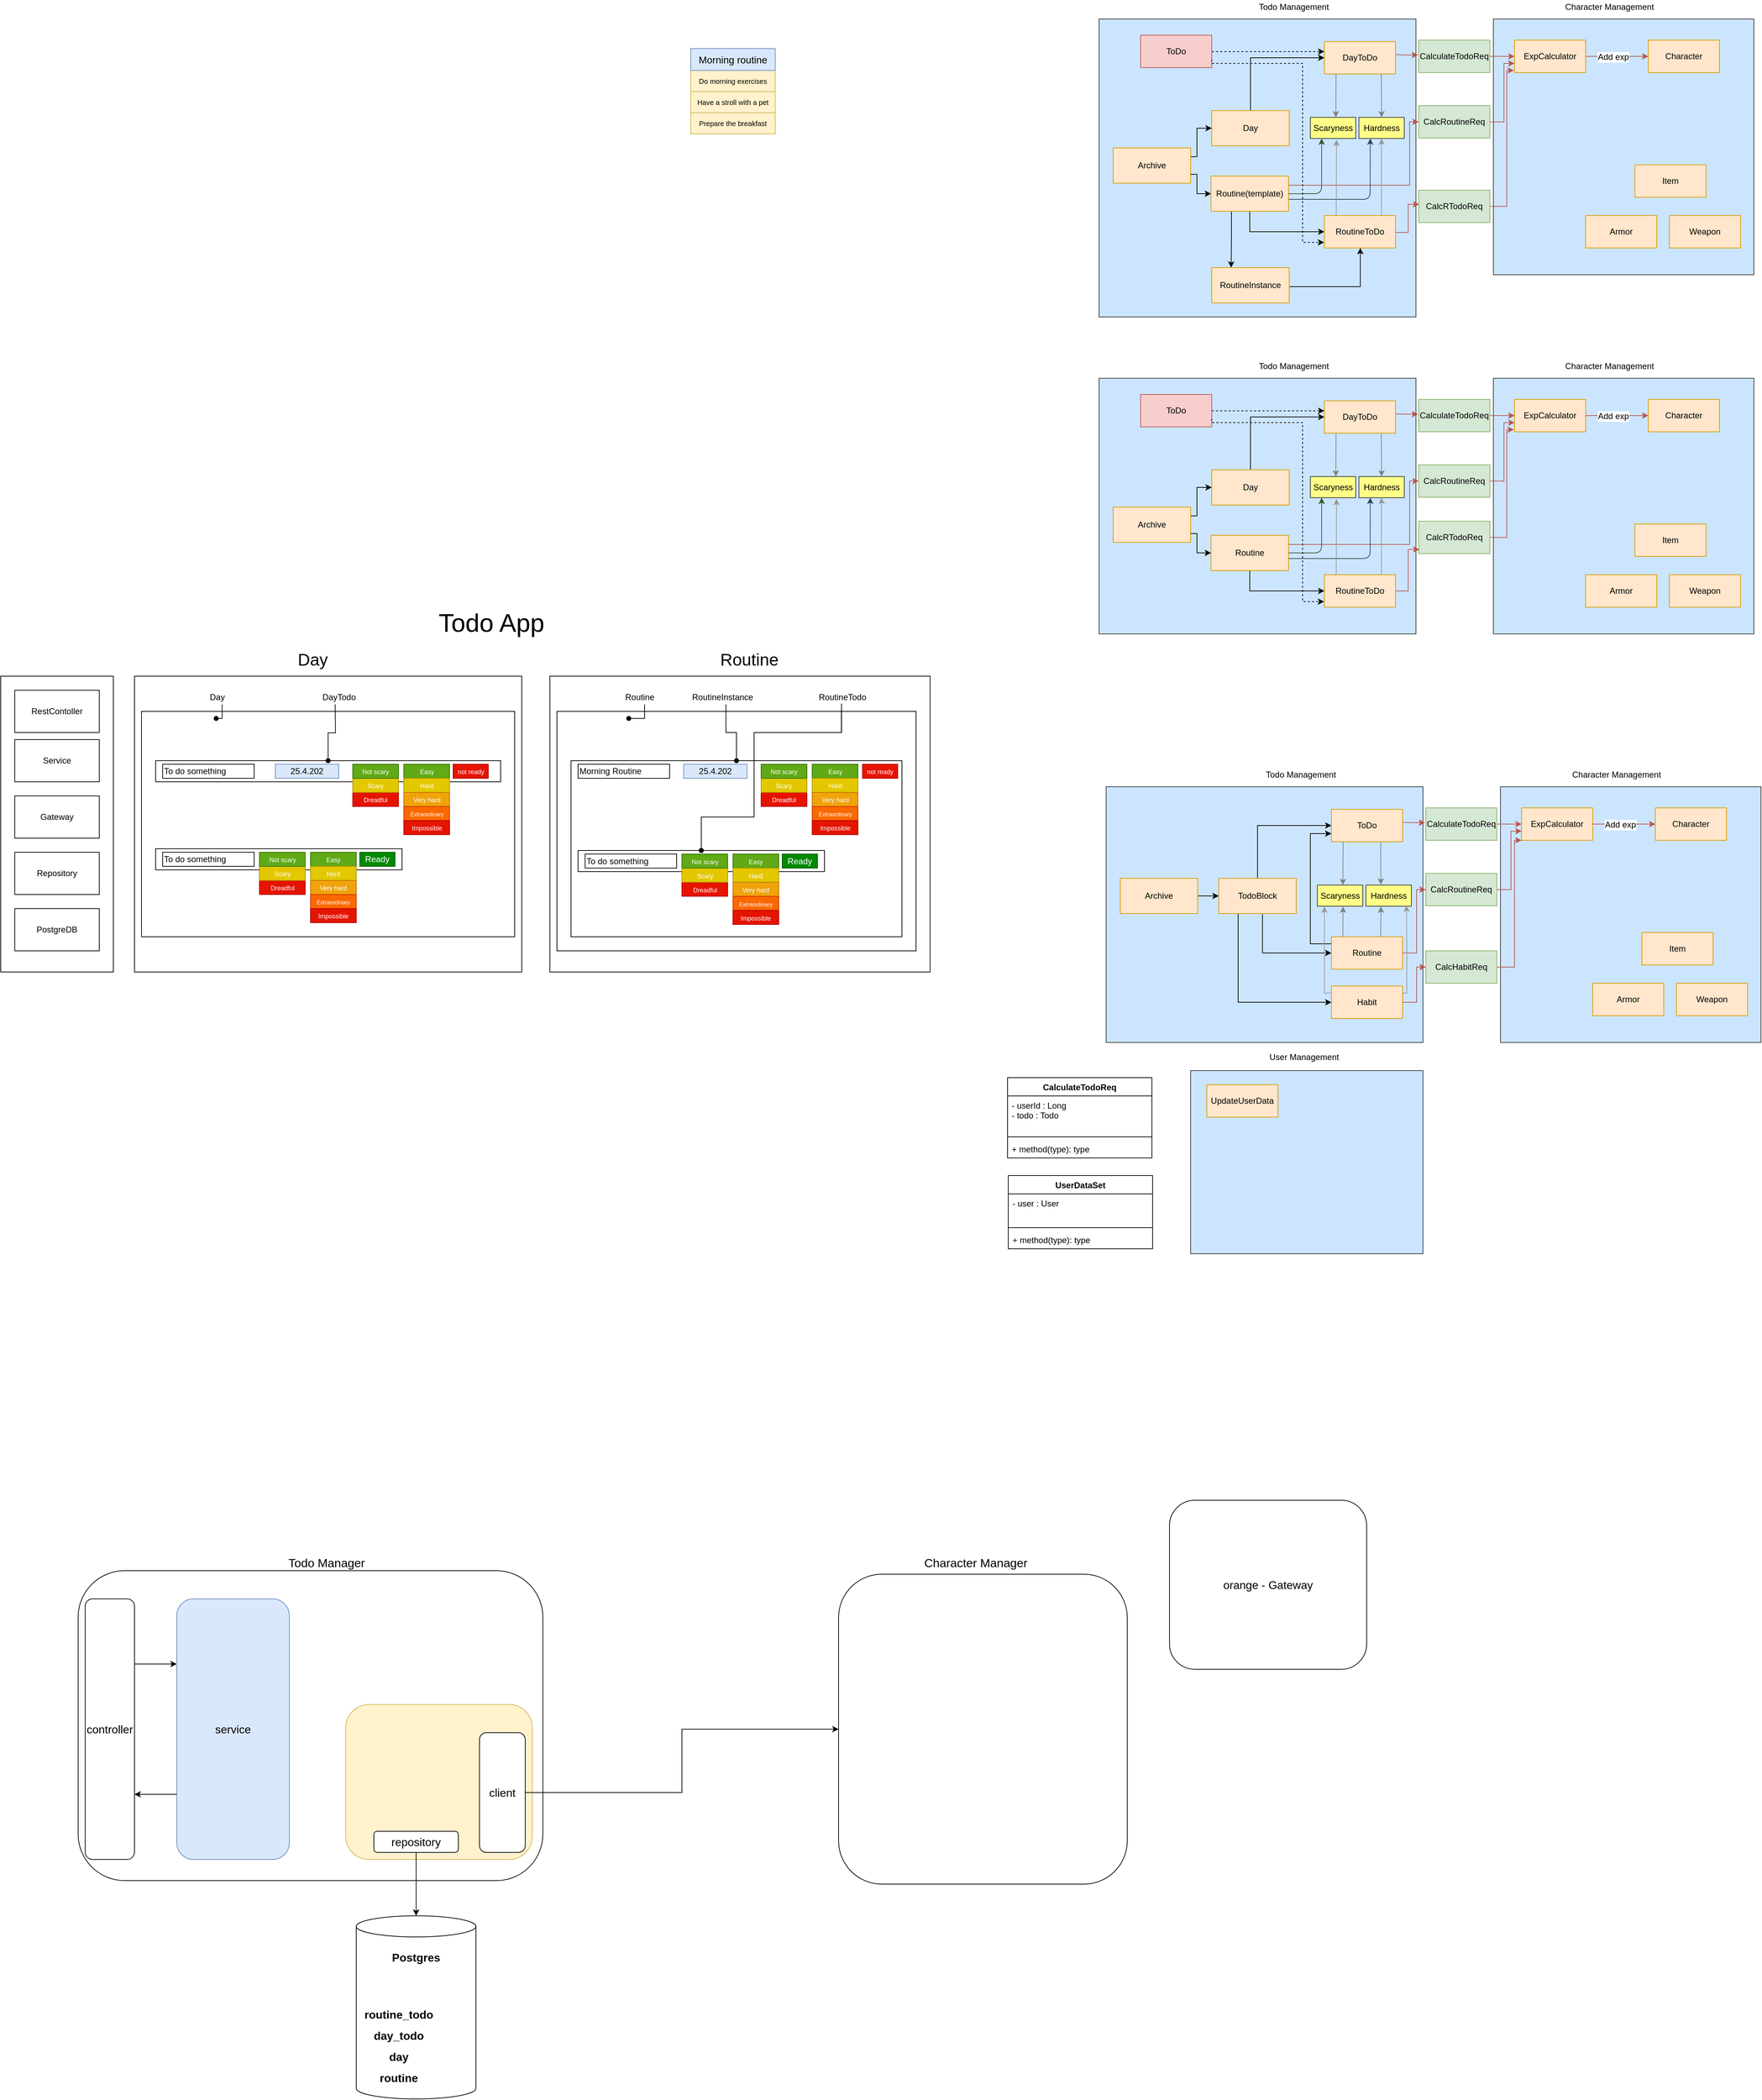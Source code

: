 <mxfile version="14.6.6" type="github">
  <diagram id="Rc_XmiZ5ZgW4b_LVRCiT" name="Page-1">
    <mxGraphModel dx="5255" dy="3005" grid="1" gridSize="10" guides="1" tooltips="1" connect="1" arrows="1" fold="1" page="1" pageScale="1" pageWidth="850" pageHeight="1100" math="0" shadow="0">
      <root>
        <mxCell id="0" />
        <mxCell id="1" parent="0" />
        <mxCell id="7lfXtU-1fm0I3fZK3Gpo-2" value="" style="rounded=0;whiteSpace=wrap;html=1;fillColor=#cce5ff;strokeColor=#36393d;" parent="1" vertex="1">
          <mxGeometry x="-90" y="37" width="450" height="363" as="geometry" />
        </mxCell>
        <mxCell id="7lfXtU-1fm0I3fZK3Gpo-3" value="" style="rounded=0;whiteSpace=wrap;html=1;fillColor=#cce5ff;strokeColor=#36393d;" parent="1" vertex="1">
          <mxGeometry x="470" y="37" width="370" height="363" as="geometry" />
        </mxCell>
        <mxCell id="7lfXtU-1fm0I3fZK3Gpo-4" value="" style="rounded=0;whiteSpace=wrap;html=1;fillColor=#cce5ff;strokeColor=#36393d;" parent="1" vertex="1">
          <mxGeometry x="30" y="440" width="330" height="260" as="geometry" />
        </mxCell>
        <mxCell id="7lfXtU-1fm0I3fZK3Gpo-5" value="Todo Management" style="text;html=1;resizable=0;points=[];autosize=1;align=left;verticalAlign=top;spacingTop=-4;" parent="1" vertex="1">
          <mxGeometry x="134.5" y="10" width="110" height="20" as="geometry" />
        </mxCell>
        <mxCell id="7lfXtU-1fm0I3fZK3Gpo-6" value="Character Management" style="text;html=1;resizable=0;points=[];autosize=1;align=left;verticalAlign=top;spacingTop=-4;" parent="1" vertex="1">
          <mxGeometry x="570" y="10" width="140" height="20" as="geometry" />
        </mxCell>
        <mxCell id="7lfXtU-1fm0I3fZK3Gpo-7" value="User Management" style="text;html=1;resizable=0;points=[];autosize=1;align=left;verticalAlign=top;spacingTop=-4;" parent="1" vertex="1">
          <mxGeometry x="140" y="411" width="110" height="20" as="geometry" />
        </mxCell>
        <mxCell id="7lfXtU-1fm0I3fZK3Gpo-11" value="" style="edgeStyle=orthogonalEdgeStyle;rounded=0;orthogonalLoop=1;jettySize=auto;html=1;exitX=0.5;exitY=0;exitDx=0;exitDy=0;" parent="1" source="7lfXtU-1fm0I3fZK3Gpo-8" target="7lfXtU-1fm0I3fZK3Gpo-9" edge="1">
          <mxGeometry relative="1" as="geometry">
            <Array as="points">
              <mxPoint x="125" y="92" />
            </Array>
          </mxGeometry>
        </mxCell>
        <mxCell id="N4uPBZ7gTY6PUJj46KY--16" style="edgeStyle=orthogonalEdgeStyle;rounded=0;orthogonalLoop=1;jettySize=auto;html=1;entryX=0;entryY=0.5;entryDx=0;entryDy=0;exitX=0.564;exitY=1.02;exitDx=0;exitDy=0;exitPerimeter=0;" parent="1" source="7lfXtU-1fm0I3fZK3Gpo-8" target="N4uPBZ7gTY6PUJj46KY--1" edge="1">
          <mxGeometry relative="1" as="geometry" />
        </mxCell>
        <mxCell id="2_dTiZW4ohHssCj06mgb-2" style="edgeStyle=orthogonalEdgeStyle;rounded=0;orthogonalLoop=1;jettySize=auto;html=1;entryX=0;entryY=0.5;entryDx=0;entryDy=0;exitX=0.25;exitY=1;exitDx=0;exitDy=0;" parent="1" source="7lfXtU-1fm0I3fZK3Gpo-8" target="2_dTiZW4ohHssCj06mgb-1" edge="1">
          <mxGeometry relative="1" as="geometry" />
        </mxCell>
        <mxCell id="7lfXtU-1fm0I3fZK3Gpo-8" value="TodoBlock" style="rounded=0;whiteSpace=wrap;html=1;fillColor=#ffe6cc;strokeColor=#d79b00;" parent="1" vertex="1">
          <mxGeometry x="70" y="167" width="110" height="50" as="geometry" />
        </mxCell>
        <mxCell id="7lfXtU-1fm0I3fZK3Gpo-9" value="ToDo" style="rounded=0;whiteSpace=wrap;html=1;fillColor=#ffe6cc;strokeColor=#d79b00;" parent="1" vertex="1">
          <mxGeometry x="230" y="69" width="101" height="46" as="geometry" />
        </mxCell>
        <mxCell id="7lfXtU-1fm0I3fZK3Gpo-12" style="edgeStyle=orthogonalEdgeStyle;rounded=0;orthogonalLoop=1;jettySize=auto;html=1;entryX=0;entryY=0.5;entryDx=0;entryDy=0;exitX=1;exitY=0.5;exitDx=0;exitDy=0;" parent="1" source="7lfXtU-1fm0I3fZK3Gpo-10" target="7lfXtU-1fm0I3fZK3Gpo-8" edge="1">
          <mxGeometry relative="1" as="geometry">
            <Array as="points">
              <mxPoint x="70" y="192" />
              <mxPoint x="70" y="192" />
            </Array>
          </mxGeometry>
        </mxCell>
        <mxCell id="7lfXtU-1fm0I3fZK3Gpo-10" value="Archive" style="rounded=0;whiteSpace=wrap;html=1;fillColor=#ffe6cc;strokeColor=#d79b00;" parent="1" vertex="1">
          <mxGeometry x="-70" y="167" width="110" height="50" as="geometry" />
        </mxCell>
        <mxCell id="7lfXtU-1fm0I3fZK3Gpo-13" value="ExpCalculator" style="rounded=0;whiteSpace=wrap;html=1;fillColor=#ffe6cc;strokeColor=#d79b00;" parent="1" vertex="1">
          <mxGeometry x="500" y="67" width="101" height="46" as="geometry" />
        </mxCell>
        <mxCell id="7lfXtU-1fm0I3fZK3Gpo-15" value="CalculateTodoReq" style="rounded=0;whiteSpace=wrap;html=1;fillColor=#d5e8d4;strokeColor=#82b366;" parent="1" vertex="1">
          <mxGeometry x="364" y="67" width="101" height="46" as="geometry" />
        </mxCell>
        <mxCell id="7lfXtU-1fm0I3fZK3Gpo-16" value="Hardness" style="rounded=0;whiteSpace=wrap;html=1;fillColor=#ffff88;strokeColor=#36393d;" parent="1" vertex="1">
          <mxGeometry x="279" y="176.62" width="64.5" height="30" as="geometry" />
        </mxCell>
        <mxCell id="7lfXtU-1fm0I3fZK3Gpo-17" value="Scaryness" style="rounded=0;whiteSpace=wrap;html=1;fillColor=#ffff88;strokeColor=#36393d;" parent="1" vertex="1">
          <mxGeometry x="210" y="176.62" width="64.5" height="30" as="geometry" />
        </mxCell>
        <mxCell id="7lfXtU-1fm0I3fZK3Gpo-24" value="" style="endArrow=classic;html=1;exitX=1.009;exitY=0.405;exitDx=0;exitDy=0;exitPerimeter=0;fillColor=#f8cecc;strokeColor=#b85450;" parent="1" source="7lfXtU-1fm0I3fZK3Gpo-9" edge="1">
          <mxGeometry width="50" height="50" relative="1" as="geometry">
            <mxPoint x="340" y="177" as="sourcePoint" />
            <mxPoint x="363" y="88" as="targetPoint" />
            <Array as="points">
              <mxPoint x="350" y="88" />
            </Array>
          </mxGeometry>
        </mxCell>
        <mxCell id="7lfXtU-1fm0I3fZK3Gpo-26" value="" style="endArrow=classic;html=1;exitX=1;exitY=0.5;exitDx=0;exitDy=0;entryX=0;entryY=0.5;entryDx=0;entryDy=0;fillColor=#f8cecc;strokeColor=#b85450;" parent="1" source="7lfXtU-1fm0I3fZK3Gpo-15" target="7lfXtU-1fm0I3fZK3Gpo-13" edge="1">
          <mxGeometry width="50" height="50" relative="1" as="geometry">
            <mxPoint x="460" y="127" as="sourcePoint" />
            <mxPoint x="510" y="77" as="targetPoint" />
          </mxGeometry>
        </mxCell>
        <mxCell id="7lfXtU-1fm0I3fZK3Gpo-27" value="UpdateUserData" style="rounded=0;whiteSpace=wrap;html=1;fillColor=#ffe6cc;strokeColor=#d79b00;" parent="1" vertex="1">
          <mxGeometry x="53" y="460" width="101" height="46" as="geometry" />
        </mxCell>
        <mxCell id="g4744lY3ipZy2g39p095-1" value="Character" style="rounded=0;whiteSpace=wrap;html=1;fillColor=#ffe6cc;strokeColor=#d79b00;" parent="1" vertex="1">
          <mxGeometry x="690" y="67" width="101" height="46" as="geometry" />
        </mxCell>
        <mxCell id="g4744lY3ipZy2g39p095-3" value="" style="endArrow=classic;html=1;exitX=1;exitY=0.5;exitDx=0;exitDy=0;fillColor=#f8cecc;strokeColor=#b85450;entryX=0;entryY=0.5;entryDx=0;entryDy=0;" parent="1" source="7lfXtU-1fm0I3fZK3Gpo-13" target="g4744lY3ipZy2g39p095-1" edge="1">
          <mxGeometry width="50" height="50" relative="1" as="geometry">
            <mxPoint x="650" y="127" as="sourcePoint" />
            <mxPoint x="695" y="142" as="targetPoint" />
          </mxGeometry>
        </mxCell>
        <mxCell id="w8I04xJtoM3QzNeEQiqz-1" value="Add exp" style="text;html=1;align=center;verticalAlign=middle;resizable=0;points=[];labelBackgroundColor=#ffffff;" parent="g4744lY3ipZy2g39p095-3" vertex="1" connectable="0">
          <mxGeometry x="-0.348" y="-1" relative="1" as="geometry">
            <mxPoint x="10" as="offset" />
          </mxGeometry>
        </mxCell>
        <mxCell id="N4uPBZ7gTY6PUJj46KY--17" style="edgeStyle=orthogonalEdgeStyle;rounded=0;orthogonalLoop=1;jettySize=auto;html=1;entryX=0;entryY=0.75;entryDx=0;entryDy=0;exitX=0;exitY=0.25;exitDx=0;exitDy=0;" parent="1" source="N4uPBZ7gTY6PUJj46KY--1" target="7lfXtU-1fm0I3fZK3Gpo-9" edge="1">
          <mxGeometry relative="1" as="geometry">
            <Array as="points">
              <mxPoint x="230" y="260" />
              <mxPoint x="200" y="260" />
              <mxPoint x="200" y="104" />
            </Array>
          </mxGeometry>
        </mxCell>
        <mxCell id="N4uPBZ7gTY6PUJj46KY--19" style="edgeStyle=orthogonalEdgeStyle;rounded=0;orthogonalLoop=1;jettySize=auto;html=1;entryX=0;entryY=0.5;entryDx=0;entryDy=0;fillColor=#f8cecc;strokeColor=#b85450;" parent="1" source="N4uPBZ7gTY6PUJj46KY--1" target="N4uPBZ7gTY6PUJj46KY--18" edge="1">
          <mxGeometry relative="1" as="geometry">
            <Array as="points">
              <mxPoint x="351" y="273" />
              <mxPoint x="351" y="183" />
            </Array>
          </mxGeometry>
        </mxCell>
        <mxCell id="N4uPBZ7gTY6PUJj46KY--1" value="Routine" style="rounded=0;whiteSpace=wrap;html=1;fillColor=#ffe6cc;strokeColor=#d79b00;" parent="1" vertex="1">
          <mxGeometry x="230" y="250" width="101" height="46" as="geometry" />
        </mxCell>
        <mxCell id="N4uPBZ7gTY6PUJj46KY--6" value="" style="endArrow=classic;html=1;exitX=0.16;exitY=0;exitDx=0;exitDy=0;exitPerimeter=0;entryX=0.565;entryY=1.013;entryDx=0;entryDy=0;entryPerimeter=0;strokeColor=#808080;" parent="1" source="N4uPBZ7gTY6PUJj46KY--1" target="7lfXtU-1fm0I3fZK3Gpo-17" edge="1">
          <mxGeometry width="50" height="50" relative="1" as="geometry">
            <mxPoint x="260" y="300" as="sourcePoint" />
            <mxPoint x="310" y="250" as="targetPoint" />
          </mxGeometry>
        </mxCell>
        <mxCell id="N4uPBZ7gTY6PUJj46KY--11" value="" style="endArrow=classic;html=1;entryX=0.565;entryY=1.013;entryDx=0;entryDy=0;entryPerimeter=0;strokeColor=#808080;" parent="1" edge="1">
          <mxGeometry width="50" height="50" relative="1" as="geometry">
            <mxPoint x="300" y="250" as="sourcePoint" />
            <mxPoint x="300.282" y="207.01" as="targetPoint" />
          </mxGeometry>
        </mxCell>
        <mxCell id="N4uPBZ7gTY6PUJj46KY--12" value="" style="endArrow=classic;html=1;exitX=0.75;exitY=1;exitDx=0;exitDy=0;entryX=0.417;entryY=-0.02;entryDx=0;entryDy=0;entryPerimeter=0;strokeColor=#808080;" parent="1" edge="1">
          <mxGeometry width="50" height="50" relative="1" as="geometry">
            <mxPoint x="300" y="115" as="sourcePoint" />
            <mxPoint x="300.147" y="176.02" as="targetPoint" />
          </mxGeometry>
        </mxCell>
        <mxCell id="N4uPBZ7gTY6PUJj46KY--13" value="" style="endArrow=classic;html=1;exitX=0.124;exitY=0.998;exitDx=0;exitDy=0;exitPerimeter=0;entryX=0.5;entryY=0;entryDx=0;entryDy=0;strokeColor=#808080;" parent="1" edge="1">
          <mxGeometry width="50" height="50" relative="1" as="geometry">
            <mxPoint x="246.524" y="114.908" as="sourcePoint" />
            <mxPoint x="246.25" y="176.62" as="targetPoint" />
          </mxGeometry>
        </mxCell>
        <mxCell id="N4uPBZ7gTY6PUJj46KY--20" style="edgeStyle=orthogonalEdgeStyle;rounded=0;orthogonalLoop=1;jettySize=auto;html=1;fillColor=#f8cecc;strokeColor=#b85450;exitX=1;exitY=0.5;exitDx=0;exitDy=0;" parent="1" source="N4uPBZ7gTY6PUJj46KY--18" target="7lfXtU-1fm0I3fZK3Gpo-13" edge="1">
          <mxGeometry relative="1" as="geometry">
            <Array as="points">
              <mxPoint x="485" y="183" />
              <mxPoint x="485" y="100" />
            </Array>
          </mxGeometry>
        </mxCell>
        <mxCell id="N4uPBZ7gTY6PUJj46KY--18" value="CalcRoutineReq" style="rounded=0;whiteSpace=wrap;html=1;fillColor=#d5e8d4;strokeColor=#82b366;" parent="1" vertex="1">
          <mxGeometry x="364" y="160" width="101" height="46" as="geometry" />
        </mxCell>
        <mxCell id="45NlDj1UToxuAQEzQDJD-2" value="CalculateTodoReq" style="swimlane;fontStyle=1;align=center;verticalAlign=top;childLayout=stackLayout;horizontal=1;startSize=26;horizontalStack=0;resizeParent=1;resizeParentMax=0;resizeLast=0;collapsible=1;marginBottom=0;" parent="1" vertex="1">
          <mxGeometry x="-230" y="450" width="205" height="114" as="geometry" />
        </mxCell>
        <mxCell id="45NlDj1UToxuAQEzQDJD-3" value="- userId : Long&#xa;- todo : Todo" style="text;strokeColor=none;fillColor=none;align=left;verticalAlign=top;spacingLeft=4;spacingRight=4;overflow=hidden;rotatable=0;points=[[0,0.5],[1,0.5]];portConstraint=eastwest;" parent="45NlDj1UToxuAQEzQDJD-2" vertex="1">
          <mxGeometry y="26" width="205" height="54" as="geometry" />
        </mxCell>
        <mxCell id="45NlDj1UToxuAQEzQDJD-4" value="" style="line;strokeWidth=1;fillColor=none;align=left;verticalAlign=middle;spacingTop=-1;spacingLeft=3;spacingRight=3;rotatable=0;labelPosition=right;points=[];portConstraint=eastwest;" parent="45NlDj1UToxuAQEzQDJD-2" vertex="1">
          <mxGeometry y="80" width="205" height="8" as="geometry" />
        </mxCell>
        <mxCell id="45NlDj1UToxuAQEzQDJD-5" value="+ method(type): type" style="text;strokeColor=none;fillColor=none;align=left;verticalAlign=top;spacingLeft=4;spacingRight=4;overflow=hidden;rotatable=0;points=[[0,0.5],[1,0.5]];portConstraint=eastwest;" parent="45NlDj1UToxuAQEzQDJD-2" vertex="1">
          <mxGeometry y="88" width="205" height="26" as="geometry" />
        </mxCell>
        <mxCell id="45NlDj1UToxuAQEzQDJD-6" value="UserDataSet" style="swimlane;fontStyle=1;align=center;verticalAlign=top;childLayout=stackLayout;horizontal=1;startSize=26;horizontalStack=0;resizeParent=1;resizeParentMax=0;resizeLast=0;collapsible=1;marginBottom=0;" parent="1" vertex="1">
          <mxGeometry x="-229" y="589" width="205" height="104" as="geometry" />
        </mxCell>
        <mxCell id="45NlDj1UToxuAQEzQDJD-7" value="- user : User" style="text;strokeColor=none;fillColor=none;align=left;verticalAlign=top;spacingLeft=4;spacingRight=4;overflow=hidden;rotatable=0;points=[[0,0.5],[1,0.5]];portConstraint=eastwest;" parent="45NlDj1UToxuAQEzQDJD-6" vertex="1">
          <mxGeometry y="26" width="205" height="44" as="geometry" />
        </mxCell>
        <mxCell id="45NlDj1UToxuAQEzQDJD-8" value="" style="line;strokeWidth=1;fillColor=none;align=left;verticalAlign=middle;spacingTop=-1;spacingLeft=3;spacingRight=3;rotatable=0;labelPosition=right;points=[];portConstraint=eastwest;" parent="45NlDj1UToxuAQEzQDJD-6" vertex="1">
          <mxGeometry y="70" width="205" height="8" as="geometry" />
        </mxCell>
        <mxCell id="45NlDj1UToxuAQEzQDJD-9" value="+ method(type): type" style="text;strokeColor=none;fillColor=none;align=left;verticalAlign=top;spacingLeft=4;spacingRight=4;overflow=hidden;rotatable=0;points=[[0,0.5],[1,0.5]];portConstraint=eastwest;" parent="45NlDj1UToxuAQEzQDJD-6" vertex="1">
          <mxGeometry y="78" width="205" height="26" as="geometry" />
        </mxCell>
        <mxCell id="6ndQqo2HTZ9MqW6PIY4d-1" value="Item" style="rounded=0;whiteSpace=wrap;html=1;fillColor=#ffe6cc;strokeColor=#d79b00;" parent="1" vertex="1">
          <mxGeometry x="671" y="244" width="101" height="46" as="geometry" />
        </mxCell>
        <mxCell id="6ndQqo2HTZ9MqW6PIY4d-2" value="Armor" style="rounded=0;whiteSpace=wrap;html=1;fillColor=#ffe6cc;strokeColor=#d79b00;" parent="1" vertex="1">
          <mxGeometry x="601" y="316" width="101" height="46" as="geometry" />
        </mxCell>
        <mxCell id="6ndQqo2HTZ9MqW6PIY4d-3" value="Weapon" style="rounded=0;whiteSpace=wrap;html=1;fillColor=#ffe6cc;strokeColor=#d79b00;" parent="1" vertex="1">
          <mxGeometry x="720" y="316" width="101" height="46" as="geometry" />
        </mxCell>
        <mxCell id="2_dTiZW4ohHssCj06mgb-3" style="edgeStyle=orthogonalEdgeStyle;rounded=0;orthogonalLoop=1;jettySize=auto;html=1;strokeColor=#999999;" parent="1" source="2_dTiZW4ohHssCj06mgb-1" edge="1">
          <mxGeometry relative="1" as="geometry">
            <mxPoint x="220" y="207" as="targetPoint" />
            <Array as="points">
              <mxPoint x="220" y="330" />
              <mxPoint x="220" y="207" />
            </Array>
          </mxGeometry>
        </mxCell>
        <mxCell id="2_dTiZW4ohHssCj06mgb-4" style="edgeStyle=orthogonalEdgeStyle;rounded=0;orthogonalLoop=1;jettySize=auto;html=1;entryX=0.893;entryY=0.966;entryDx=0;entryDy=0;entryPerimeter=0;strokeColor=#999999;" parent="1" source="2_dTiZW4ohHssCj06mgb-1" target="7lfXtU-1fm0I3fZK3Gpo-16" edge="1">
          <mxGeometry relative="1" as="geometry">
            <Array as="points">
              <mxPoint x="337" y="330" />
              <mxPoint x="337" y="263" />
              <mxPoint x="337" y="263" />
            </Array>
          </mxGeometry>
        </mxCell>
        <mxCell id="2_dTiZW4ohHssCj06mgb-6" style="edgeStyle=orthogonalEdgeStyle;rounded=0;orthogonalLoop=1;jettySize=auto;html=1;entryX=0;entryY=0.5;entryDx=0;entryDy=0;strokeColor=#B85450;" parent="1" source="2_dTiZW4ohHssCj06mgb-1" target="2_dTiZW4ohHssCj06mgb-5" edge="1">
          <mxGeometry relative="1" as="geometry">
            <Array as="points">
              <mxPoint x="351" y="343" />
              <mxPoint x="351" y="293" />
            </Array>
          </mxGeometry>
        </mxCell>
        <mxCell id="2_dTiZW4ohHssCj06mgb-1" value="Habit" style="rounded=0;whiteSpace=wrap;html=1;fillColor=#ffe6cc;strokeColor=#d79b00;" parent="1" vertex="1">
          <mxGeometry x="230" y="320" width="101" height="46" as="geometry" />
        </mxCell>
        <mxCell id="2_dTiZW4ohHssCj06mgb-7" style="edgeStyle=orthogonalEdgeStyle;rounded=0;orthogonalLoop=1;jettySize=auto;html=1;entryX=0;entryY=1;entryDx=0;entryDy=0;strokeColor=#B85450;" parent="1" source="2_dTiZW4ohHssCj06mgb-5" target="7lfXtU-1fm0I3fZK3Gpo-13" edge="1">
          <mxGeometry relative="1" as="geometry">
            <Array as="points">
              <mxPoint x="490" y="293" />
              <mxPoint x="490" y="113" />
            </Array>
          </mxGeometry>
        </mxCell>
        <mxCell id="2_dTiZW4ohHssCj06mgb-5" value="CalcHabitReq" style="rounded=0;whiteSpace=wrap;html=1;fillColor=#d5e8d4;strokeColor=#82b366;" parent="1" vertex="1">
          <mxGeometry x="364" y="270" width="101" height="46" as="geometry" />
        </mxCell>
        <mxCell id="V4AzcWpG0CpBHJhIq_ro-1" value="" style="rounded=0;whiteSpace=wrap;html=1;fillColor=#cce5ff;strokeColor=#36393d;" parent="1" vertex="1">
          <mxGeometry x="-100" y="-543" width="450" height="363" as="geometry" />
        </mxCell>
        <mxCell id="V4AzcWpG0CpBHJhIq_ro-2" value="" style="rounded=0;whiteSpace=wrap;html=1;fillColor=#cce5ff;strokeColor=#36393d;" parent="1" vertex="1">
          <mxGeometry x="460" y="-543" width="370" height="363" as="geometry" />
        </mxCell>
        <mxCell id="V4AzcWpG0CpBHJhIq_ro-3" value="Todo Management" style="text;html=1;resizable=0;points=[];autosize=1;align=left;verticalAlign=top;spacingTop=-4;" parent="1" vertex="1">
          <mxGeometry x="124.5" y="-570" width="110" height="20" as="geometry" />
        </mxCell>
        <mxCell id="V4AzcWpG0CpBHJhIq_ro-4" value="Character Management" style="text;html=1;resizable=0;points=[];autosize=1;align=left;verticalAlign=top;spacingTop=-4;" parent="1" vertex="1">
          <mxGeometry x="560" y="-570" width="140" height="20" as="geometry" />
        </mxCell>
        <mxCell id="V4AzcWpG0CpBHJhIq_ro-5" value="" style="edgeStyle=orthogonalEdgeStyle;rounded=0;orthogonalLoop=1;jettySize=auto;html=1;exitX=0.5;exitY=0;exitDx=0;exitDy=0;" parent="1" source="V4AzcWpG0CpBHJhIq_ro-8" target="V4AzcWpG0CpBHJhIq_ro-9" edge="1">
          <mxGeometry relative="1" as="geometry">
            <Array as="points">
              <mxPoint x="115" y="-488" />
            </Array>
          </mxGeometry>
        </mxCell>
        <mxCell id="V4AzcWpG0CpBHJhIq_ro-6" style="edgeStyle=orthogonalEdgeStyle;rounded=0;orthogonalLoop=1;jettySize=auto;html=1;entryX=0;entryY=0.5;entryDx=0;entryDy=0;exitX=0.5;exitY=1;exitDx=0;exitDy=0;" parent="1" source="V4AzcWpG0CpBHJhIq_ro-23" target="V4AzcWpG0CpBHJhIq_ro-39" edge="1">
          <mxGeometry relative="1" as="geometry" />
        </mxCell>
        <mxCell id="V4AzcWpG0CpBHJhIq_ro-8" value="Day" style="rounded=0;whiteSpace=wrap;html=1;fillColor=#ffe6cc;strokeColor=#d79b00;" parent="1" vertex="1">
          <mxGeometry x="60" y="-413" width="110" height="50" as="geometry" />
        </mxCell>
        <mxCell id="V4AzcWpG0CpBHJhIq_ro-9" value="DayToDo" style="rounded=0;whiteSpace=wrap;html=1;fillColor=#ffe6cc;strokeColor=#d79b00;" parent="1" vertex="1">
          <mxGeometry x="220" y="-511" width="101" height="46" as="geometry" />
        </mxCell>
        <mxCell id="V4AzcWpG0CpBHJhIq_ro-10" style="edgeStyle=orthogonalEdgeStyle;rounded=0;orthogonalLoop=1;jettySize=auto;html=1;entryX=0;entryY=0.5;entryDx=0;entryDy=0;exitX=1;exitY=0.25;exitDx=0;exitDy=0;" parent="1" source="V4AzcWpG0CpBHJhIq_ro-11" target="V4AzcWpG0CpBHJhIq_ro-8" edge="1">
          <mxGeometry relative="1" as="geometry">
            <Array as="points">
              <mxPoint x="39" y="-347" />
              <mxPoint x="39" y="-388" />
            </Array>
          </mxGeometry>
        </mxCell>
        <mxCell id="V4AzcWpG0CpBHJhIq_ro-11" value="Archive" style="rounded=0;whiteSpace=wrap;html=1;fillColor=#ffe6cc;strokeColor=#d79b00;" parent="1" vertex="1">
          <mxGeometry x="-80" y="-360" width="110" height="50" as="geometry" />
        </mxCell>
        <mxCell id="V4AzcWpG0CpBHJhIq_ro-12" value="ExpCalculator" style="rounded=0;whiteSpace=wrap;html=1;fillColor=#ffe6cc;strokeColor=#d79b00;" parent="1" vertex="1">
          <mxGeometry x="490" y="-513" width="101" height="46" as="geometry" />
        </mxCell>
        <mxCell id="V4AzcWpG0CpBHJhIq_ro-13" value="CalculateTodoReq" style="rounded=0;whiteSpace=wrap;html=1;fillColor=#d5e8d4;strokeColor=#82b366;" parent="1" vertex="1">
          <mxGeometry x="354" y="-513" width="101" height="46" as="geometry" />
        </mxCell>
        <mxCell id="V4AzcWpG0CpBHJhIq_ro-14" value="Hardness" style="rounded=0;whiteSpace=wrap;html=1;fillColor=#ffff88;strokeColor=#36393d;" parent="1" vertex="1">
          <mxGeometry x="269" y="-403.38" width="64.5" height="30" as="geometry" />
        </mxCell>
        <mxCell id="V4AzcWpG0CpBHJhIq_ro-15" value="Scaryness" style="rounded=0;whiteSpace=wrap;html=1;fillColor=#ffff88;strokeColor=#36393d;" parent="1" vertex="1">
          <mxGeometry x="200" y="-403.38" width="64.5" height="30" as="geometry" />
        </mxCell>
        <mxCell id="V4AzcWpG0CpBHJhIq_ro-16" value="" style="endArrow=classic;html=1;exitX=1.009;exitY=0.405;exitDx=0;exitDy=0;exitPerimeter=0;fillColor=#f8cecc;strokeColor=#b85450;" parent="1" source="V4AzcWpG0CpBHJhIq_ro-9" edge="1">
          <mxGeometry width="50" height="50" relative="1" as="geometry">
            <mxPoint x="330" y="-403" as="sourcePoint" />
            <mxPoint x="353" y="-492.0" as="targetPoint" />
            <Array as="points">
              <mxPoint x="340" y="-492" />
            </Array>
          </mxGeometry>
        </mxCell>
        <mxCell id="V4AzcWpG0CpBHJhIq_ro-17" value="" style="endArrow=classic;html=1;exitX=1;exitY=0.5;exitDx=0;exitDy=0;entryX=0;entryY=0.5;entryDx=0;entryDy=0;fillColor=#f8cecc;strokeColor=#b85450;" parent="1" source="V4AzcWpG0CpBHJhIq_ro-13" target="V4AzcWpG0CpBHJhIq_ro-12" edge="1">
          <mxGeometry width="50" height="50" relative="1" as="geometry">
            <mxPoint x="450" y="-453" as="sourcePoint" />
            <mxPoint x="500" y="-503" as="targetPoint" />
          </mxGeometry>
        </mxCell>
        <mxCell id="V4AzcWpG0CpBHJhIq_ro-18" value="Character" style="rounded=0;whiteSpace=wrap;html=1;fillColor=#ffe6cc;strokeColor=#d79b00;" parent="1" vertex="1">
          <mxGeometry x="680" y="-513" width="101" height="46" as="geometry" />
        </mxCell>
        <mxCell id="V4AzcWpG0CpBHJhIq_ro-19" value="" style="endArrow=classic;html=1;exitX=1;exitY=0.5;exitDx=0;exitDy=0;fillColor=#f8cecc;strokeColor=#b85450;entryX=0;entryY=0.5;entryDx=0;entryDy=0;" parent="1" source="V4AzcWpG0CpBHJhIq_ro-12" target="V4AzcWpG0CpBHJhIq_ro-18" edge="1">
          <mxGeometry width="50" height="50" relative="1" as="geometry">
            <mxPoint x="640" y="-453" as="sourcePoint" />
            <mxPoint x="685" y="-438" as="targetPoint" />
          </mxGeometry>
        </mxCell>
        <mxCell id="V4AzcWpG0CpBHJhIq_ro-20" value="Add exp" style="text;html=1;align=center;verticalAlign=middle;resizable=0;points=[];labelBackgroundColor=#ffffff;" parent="V4AzcWpG0CpBHJhIq_ro-19" vertex="1" connectable="0">
          <mxGeometry x="-0.348" y="-1" relative="1" as="geometry">
            <mxPoint x="10" as="offset" />
          </mxGeometry>
        </mxCell>
        <mxCell id="V4AzcWpG0CpBHJhIq_ro-22" style="edgeStyle=orthogonalEdgeStyle;rounded=0;orthogonalLoop=1;jettySize=auto;html=1;entryX=0;entryY=0.5;entryDx=0;entryDy=0;fillColor=#f8cecc;strokeColor=#b85450;" parent="1" source="V4AzcWpG0CpBHJhIq_ro-23" target="V4AzcWpG0CpBHJhIq_ro-29" edge="1">
          <mxGeometry relative="1" as="geometry">
            <Array as="points">
              <mxPoint x="341" y="-307" />
              <mxPoint x="341" y="-397" />
            </Array>
          </mxGeometry>
        </mxCell>
        <mxCell id="V4AzcWpG0CpBHJhIq_ro-23" value="Routine" style="rounded=0;whiteSpace=wrap;html=1;fillColor=#ffe6cc;strokeColor=#d79b00;" parent="1" vertex="1">
          <mxGeometry x="59" y="-320" width="110" height="50" as="geometry" />
        </mxCell>
        <mxCell id="V4AzcWpG0CpBHJhIq_ro-24" value="" style="endArrow=classic;html=1;exitX=1;exitY=0.5;exitDx=0;exitDy=0;entryX=0.25;entryY=1;entryDx=0;entryDy=0;strokeColor=#3A5431;fillColor=#6d8764;" parent="1" source="V4AzcWpG0CpBHJhIq_ro-23" target="V4AzcWpG0CpBHJhIq_ro-15" edge="1">
          <mxGeometry width="50" height="50" relative="1" as="geometry">
            <mxPoint x="250" y="-280" as="sourcePoint" />
            <mxPoint x="300" y="-330" as="targetPoint" />
            <Array as="points">
              <mxPoint x="216" y="-295" />
            </Array>
          </mxGeometry>
        </mxCell>
        <mxCell id="V4AzcWpG0CpBHJhIq_ro-25" value="" style="endArrow=classic;html=1;entryX=0.25;entryY=1;entryDx=0;entryDy=0;strokeColor=#314354;exitX=1.005;exitY=0.66;exitDx=0;exitDy=0;exitPerimeter=0;fillColor=#647687;" parent="1" source="V4AzcWpG0CpBHJhIq_ro-23" target="V4AzcWpG0CpBHJhIq_ro-14" edge="1">
          <mxGeometry width="50" height="50" relative="1" as="geometry">
            <mxPoint x="290" y="-330" as="sourcePoint" />
            <mxPoint x="290.282" y="-372.99" as="targetPoint" />
            <Array as="points">
              <mxPoint x="285" y="-287" />
            </Array>
          </mxGeometry>
        </mxCell>
        <mxCell id="V4AzcWpG0CpBHJhIq_ro-26" value="" style="endArrow=classic;html=1;exitX=0.8;exitY=1.004;exitDx=0;exitDy=0;entryX=0.5;entryY=0;entryDx=0;entryDy=0;strokeColor=#808080;exitPerimeter=0;" parent="1" source="V4AzcWpG0CpBHJhIq_ro-9" target="V4AzcWpG0CpBHJhIq_ro-14" edge="1">
          <mxGeometry width="50" height="50" relative="1" as="geometry">
            <mxPoint x="290" y="-465" as="sourcePoint" />
            <mxPoint x="290.146" y="-403.98" as="targetPoint" />
          </mxGeometry>
        </mxCell>
        <mxCell id="V4AzcWpG0CpBHJhIq_ro-27" value="" style="endArrow=classic;html=1;exitX=0.124;exitY=0.998;exitDx=0;exitDy=0;exitPerimeter=0;entryX=0.5;entryY=0;entryDx=0;entryDy=0;strokeColor=#808080;" parent="1" edge="1">
          <mxGeometry width="50" height="50" relative="1" as="geometry">
            <mxPoint x="236.524" y="-465.092" as="sourcePoint" />
            <mxPoint x="236.25" y="-403.38" as="targetPoint" />
          </mxGeometry>
        </mxCell>
        <mxCell id="V4AzcWpG0CpBHJhIq_ro-28" style="edgeStyle=orthogonalEdgeStyle;rounded=0;orthogonalLoop=1;jettySize=auto;html=1;fillColor=#f8cecc;strokeColor=#b85450;exitX=1;exitY=0.5;exitDx=0;exitDy=0;" parent="1" source="V4AzcWpG0CpBHJhIq_ro-29" target="V4AzcWpG0CpBHJhIq_ro-12" edge="1">
          <mxGeometry relative="1" as="geometry">
            <Array as="points">
              <mxPoint x="475" y="-397" />
              <mxPoint x="475" y="-480" />
            </Array>
          </mxGeometry>
        </mxCell>
        <mxCell id="V4AzcWpG0CpBHJhIq_ro-29" value="CalcRoutineReq" style="rounded=0;whiteSpace=wrap;html=1;fillColor=#d5e8d4;strokeColor=#82b366;" parent="1" vertex="1">
          <mxGeometry x="354" y="-420" width="101" height="46" as="geometry" />
        </mxCell>
        <mxCell id="V4AzcWpG0CpBHJhIq_ro-30" value="Item" style="rounded=0;whiteSpace=wrap;html=1;fillColor=#ffe6cc;strokeColor=#d79b00;" parent="1" vertex="1">
          <mxGeometry x="661" y="-336" width="101" height="46" as="geometry" />
        </mxCell>
        <mxCell id="V4AzcWpG0CpBHJhIq_ro-31" value="Armor" style="rounded=0;whiteSpace=wrap;html=1;fillColor=#ffe6cc;strokeColor=#d79b00;" parent="1" vertex="1">
          <mxGeometry x="591" y="-264" width="101" height="46" as="geometry" />
        </mxCell>
        <mxCell id="V4AzcWpG0CpBHJhIq_ro-32" value="Weapon" style="rounded=0;whiteSpace=wrap;html=1;fillColor=#ffe6cc;strokeColor=#d79b00;" parent="1" vertex="1">
          <mxGeometry x="710" y="-264" width="101" height="46" as="geometry" />
        </mxCell>
        <mxCell id="V4AzcWpG0CpBHJhIq_ro-33" style="edgeStyle=orthogonalEdgeStyle;rounded=0;orthogonalLoop=1;jettySize=auto;html=1;strokeColor=#999999;entryX=0.577;entryY=1.059;entryDx=0;entryDy=0;entryPerimeter=0;exitX=0.166;exitY=0.026;exitDx=0;exitDy=0;exitPerimeter=0;" parent="1" source="V4AzcWpG0CpBHJhIq_ro-39" target="V4AzcWpG0CpBHJhIq_ro-15" edge="1">
          <mxGeometry relative="1" as="geometry">
            <mxPoint x="210" y="-373" as="targetPoint" />
            <Array as="points">
              <mxPoint x="237" y="-263" />
            </Array>
            <mxPoint x="220" y="-250" as="sourcePoint" />
          </mxGeometry>
        </mxCell>
        <mxCell id="V4AzcWpG0CpBHJhIq_ro-34" style="edgeStyle=orthogonalEdgeStyle;rounded=0;orthogonalLoop=1;jettySize=auto;html=1;strokeColor=#999999;entryX=0.495;entryY=1;entryDx=0;entryDy=0;entryPerimeter=0;" parent="1" target="V4AzcWpG0CpBHJhIq_ro-14" edge="1">
          <mxGeometry relative="1" as="geometry">
            <Array as="points">
              <mxPoint x="301" y="-250" />
              <mxPoint x="301" y="-372" />
              <mxPoint x="301" y="-372" />
            </Array>
            <mxPoint x="321.0" y="-250" as="sourcePoint" />
            <mxPoint x="301" y="-372" as="targetPoint" />
          </mxGeometry>
        </mxCell>
        <mxCell id="V4AzcWpG0CpBHJhIq_ro-39" value="RoutineToDo" style="rounded=0;whiteSpace=wrap;html=1;fillColor=#ffe6cc;strokeColor=#d79b00;" parent="1" vertex="1">
          <mxGeometry x="220" y="-264" width="101" height="46" as="geometry" />
        </mxCell>
        <mxCell id="V4AzcWpG0CpBHJhIq_ro-40" value="CalcRTodoReq" style="rounded=0;whiteSpace=wrap;html=1;fillColor=#d5e8d4;strokeColor=#82b366;" parent="1" vertex="1">
          <mxGeometry x="354" y="-340" width="101" height="46" as="geometry" />
        </mxCell>
        <mxCell id="V4AzcWpG0CpBHJhIq_ro-41" style="edgeStyle=orthogonalEdgeStyle;rounded=0;orthogonalLoop=1;jettySize=auto;html=1;entryX=0;entryY=0.5;entryDx=0;entryDy=0;exitX=1;exitY=0.75;exitDx=0;exitDy=0;" parent="1" source="V4AzcWpG0CpBHJhIq_ro-11" target="V4AzcWpG0CpBHJhIq_ro-23" edge="1">
          <mxGeometry relative="1" as="geometry">
            <Array as="points">
              <mxPoint x="39" y="-323" />
              <mxPoint x="39" y="-295" />
            </Array>
            <mxPoint x="40.0" y="-378" as="sourcePoint" />
            <mxPoint x="70" y="-378" as="targetPoint" />
          </mxGeometry>
        </mxCell>
        <mxCell id="V4AzcWpG0CpBHJhIq_ro-42" style="edgeStyle=orthogonalEdgeStyle;rounded=0;orthogonalLoop=1;jettySize=auto;html=1;fillColor=#f8cecc;strokeColor=#b85450;exitX=1;exitY=0.5;exitDx=0;exitDy=0;" parent="1" source="V4AzcWpG0CpBHJhIq_ro-39" edge="1">
          <mxGeometry relative="1" as="geometry">
            <Array as="points">
              <mxPoint x="339" y="-241" />
              <mxPoint x="339" y="-300" />
              <mxPoint x="355" y="-300" />
            </Array>
            <mxPoint x="179" y="-297" as="sourcePoint" />
            <mxPoint x="355" y="-300" as="targetPoint" />
          </mxGeometry>
        </mxCell>
        <mxCell id="V4AzcWpG0CpBHJhIq_ro-43" style="edgeStyle=orthogonalEdgeStyle;rounded=0;orthogonalLoop=1;jettySize=auto;html=1;fillColor=#f8cecc;strokeColor=#b85450;exitX=1;exitY=0.5;exitDx=0;exitDy=0;" parent="1" source="V4AzcWpG0CpBHJhIq_ro-40" edge="1">
          <mxGeometry relative="1" as="geometry">
            <Array as="points">
              <mxPoint x="479" y="-317" />
              <mxPoint x="479" y="-470" />
            </Array>
            <mxPoint x="465.0" y="-387.0" as="sourcePoint" />
            <mxPoint x="489" y="-470" as="targetPoint" />
          </mxGeometry>
        </mxCell>
        <mxCell id="naYEjPe3xt3B2vqAeSl7-2" style="edgeStyle=orthogonalEdgeStyle;rounded=0;orthogonalLoop=1;jettySize=auto;html=1;entryX=0;entryY=0.309;entryDx=0;entryDy=0;entryPerimeter=0;dashed=1;" parent="1" source="naYEjPe3xt3B2vqAeSl7-1" target="V4AzcWpG0CpBHJhIq_ro-9" edge="1">
          <mxGeometry relative="1" as="geometry">
            <Array as="points">
              <mxPoint x="220" y="-497" />
            </Array>
          </mxGeometry>
        </mxCell>
        <mxCell id="naYEjPe3xt3B2vqAeSl7-1" value="ToDo" style="rounded=0;whiteSpace=wrap;html=1;fillColor=#f8cecc;strokeColor=#b85450;" parent="1" vertex="1">
          <mxGeometry x="-41" y="-520" width="101" height="46" as="geometry" />
        </mxCell>
        <mxCell id="naYEjPe3xt3B2vqAeSl7-3" style="edgeStyle=orthogonalEdgeStyle;rounded=0;orthogonalLoop=1;jettySize=auto;html=1;entryX=-0.004;entryY=0.829;entryDx=0;entryDy=0;entryPerimeter=0;dashed=1;exitX=1;exitY=0.75;exitDx=0;exitDy=0;" parent="1" source="naYEjPe3xt3B2vqAeSl7-1" target="V4AzcWpG0CpBHJhIq_ro-39" edge="1">
          <mxGeometry relative="1" as="geometry">
            <mxPoint x="70.0" y="-486.828" as="sourcePoint" />
            <mxPoint x="230.0" y="-486.786" as="targetPoint" />
            <Array as="points">
              <mxPoint x="60" y="-480" />
              <mxPoint x="189" y="-480" />
              <mxPoint x="189" y="-226" />
            </Array>
          </mxGeometry>
        </mxCell>
        <mxCell id="4SJz4XSTIYG1N4YOOhvC-1" value="" style="rounded=0;whiteSpace=wrap;html=1;fillColor=#cce5ff;strokeColor=#36393d;" parent="1" vertex="1">
          <mxGeometry x="-100" y="-1053" width="450" height="423" as="geometry" />
        </mxCell>
        <mxCell id="4SJz4XSTIYG1N4YOOhvC-2" value="" style="rounded=0;whiteSpace=wrap;html=1;fillColor=#cce5ff;strokeColor=#36393d;" parent="1" vertex="1">
          <mxGeometry x="460" y="-1053" width="370" height="363" as="geometry" />
        </mxCell>
        <mxCell id="4SJz4XSTIYG1N4YOOhvC-3" value="Todo Management" style="text;html=1;resizable=0;points=[];autosize=1;align=left;verticalAlign=top;spacingTop=-4;" parent="1" vertex="1">
          <mxGeometry x="124.5" y="-1080" width="110" height="20" as="geometry" />
        </mxCell>
        <mxCell id="4SJz4XSTIYG1N4YOOhvC-4" value="Character Management" style="text;html=1;resizable=0;points=[];autosize=1;align=left;verticalAlign=top;spacingTop=-4;" parent="1" vertex="1">
          <mxGeometry x="560" y="-1080" width="140" height="20" as="geometry" />
        </mxCell>
        <mxCell id="4SJz4XSTIYG1N4YOOhvC-5" value="" style="edgeStyle=orthogonalEdgeStyle;rounded=0;orthogonalLoop=1;jettySize=auto;html=1;exitX=0.5;exitY=0;exitDx=0;exitDy=0;" parent="1" source="4SJz4XSTIYG1N4YOOhvC-7" target="4SJz4XSTIYG1N4YOOhvC-8" edge="1">
          <mxGeometry relative="1" as="geometry">
            <Array as="points">
              <mxPoint x="115" y="-998" />
            </Array>
          </mxGeometry>
        </mxCell>
        <mxCell id="4SJz4XSTIYG1N4YOOhvC-6" style="edgeStyle=orthogonalEdgeStyle;rounded=0;orthogonalLoop=1;jettySize=auto;html=1;entryX=0;entryY=0.5;entryDx=0;entryDy=0;exitX=0.5;exitY=1;exitDx=0;exitDy=0;" parent="1" source="4SJz4XSTIYG1N4YOOhvC-21" target="4SJz4XSTIYG1N4YOOhvC-33" edge="1">
          <mxGeometry relative="1" as="geometry">
            <Array as="points">
              <mxPoint x="114" y="-751" />
            </Array>
          </mxGeometry>
        </mxCell>
        <mxCell id="4SJz4XSTIYG1N4YOOhvC-7" value="Day" style="rounded=0;whiteSpace=wrap;html=1;fillColor=#ffe6cc;strokeColor=#d79b00;" parent="1" vertex="1">
          <mxGeometry x="60" y="-923" width="110" height="50" as="geometry" />
        </mxCell>
        <mxCell id="4SJz4XSTIYG1N4YOOhvC-8" value="DayToDo" style="rounded=0;whiteSpace=wrap;html=1;fillColor=#ffe6cc;strokeColor=#d79b00;" parent="1" vertex="1">
          <mxGeometry x="220" y="-1021" width="101" height="46" as="geometry" />
        </mxCell>
        <mxCell id="4SJz4XSTIYG1N4YOOhvC-9" style="edgeStyle=orthogonalEdgeStyle;rounded=0;orthogonalLoop=1;jettySize=auto;html=1;entryX=0;entryY=0.5;entryDx=0;entryDy=0;exitX=1;exitY=0.25;exitDx=0;exitDy=0;" parent="1" source="4SJz4XSTIYG1N4YOOhvC-10" target="4SJz4XSTIYG1N4YOOhvC-7" edge="1">
          <mxGeometry relative="1" as="geometry">
            <Array as="points">
              <mxPoint x="39" y="-857" />
              <mxPoint x="39" y="-898" />
            </Array>
          </mxGeometry>
        </mxCell>
        <mxCell id="4SJz4XSTIYG1N4YOOhvC-10" value="Archive" style="rounded=0;whiteSpace=wrap;html=1;fillColor=#ffe6cc;strokeColor=#d79b00;" parent="1" vertex="1">
          <mxGeometry x="-80" y="-870" width="110" height="50" as="geometry" />
        </mxCell>
        <mxCell id="4SJz4XSTIYG1N4YOOhvC-11" value="ExpCalculator" style="rounded=0;whiteSpace=wrap;html=1;fillColor=#ffe6cc;strokeColor=#d79b00;" parent="1" vertex="1">
          <mxGeometry x="490" y="-1023" width="101" height="46" as="geometry" />
        </mxCell>
        <mxCell id="4SJz4XSTIYG1N4YOOhvC-12" value="CalculateTodoReq" style="rounded=0;whiteSpace=wrap;html=1;fillColor=#d5e8d4;strokeColor=#82b366;" parent="1" vertex="1">
          <mxGeometry x="354" y="-1023" width="101" height="46" as="geometry" />
        </mxCell>
        <mxCell id="4SJz4XSTIYG1N4YOOhvC-13" value="Hardness" style="rounded=0;whiteSpace=wrap;html=1;fillColor=#ffff88;strokeColor=#36393d;" parent="1" vertex="1">
          <mxGeometry x="269" y="-913.38" width="64.5" height="30" as="geometry" />
        </mxCell>
        <mxCell id="4SJz4XSTIYG1N4YOOhvC-14" value="Scaryness" style="rounded=0;whiteSpace=wrap;html=1;fillColor=#ffff88;strokeColor=#36393d;" parent="1" vertex="1">
          <mxGeometry x="200" y="-913.38" width="64.5" height="30" as="geometry" />
        </mxCell>
        <mxCell id="4SJz4XSTIYG1N4YOOhvC-15" value="" style="endArrow=classic;html=1;exitX=1.009;exitY=0.405;exitDx=0;exitDy=0;exitPerimeter=0;fillColor=#f8cecc;strokeColor=#b85450;" parent="1" source="4SJz4XSTIYG1N4YOOhvC-8" edge="1">
          <mxGeometry width="50" height="50" relative="1" as="geometry">
            <mxPoint x="330" y="-913" as="sourcePoint" />
            <mxPoint x="353.0" y="-1002" as="targetPoint" />
            <Array as="points">
              <mxPoint x="340" y="-1002" />
            </Array>
          </mxGeometry>
        </mxCell>
        <mxCell id="4SJz4XSTIYG1N4YOOhvC-16" value="" style="endArrow=classic;html=1;exitX=1;exitY=0.5;exitDx=0;exitDy=0;entryX=0;entryY=0.5;entryDx=0;entryDy=0;fillColor=#f8cecc;strokeColor=#b85450;" parent="1" source="4SJz4XSTIYG1N4YOOhvC-12" target="4SJz4XSTIYG1N4YOOhvC-11" edge="1">
          <mxGeometry width="50" height="50" relative="1" as="geometry">
            <mxPoint x="450" y="-963" as="sourcePoint" />
            <mxPoint x="500" y="-1013" as="targetPoint" />
          </mxGeometry>
        </mxCell>
        <mxCell id="4SJz4XSTIYG1N4YOOhvC-17" value="Character" style="rounded=0;whiteSpace=wrap;html=1;fillColor=#ffe6cc;strokeColor=#d79b00;" parent="1" vertex="1">
          <mxGeometry x="680" y="-1023" width="101" height="46" as="geometry" />
        </mxCell>
        <mxCell id="4SJz4XSTIYG1N4YOOhvC-18" value="" style="endArrow=classic;html=1;exitX=1;exitY=0.5;exitDx=0;exitDy=0;fillColor=#f8cecc;strokeColor=#b85450;entryX=0;entryY=0.5;entryDx=0;entryDy=0;" parent="1" source="4SJz4XSTIYG1N4YOOhvC-11" target="4SJz4XSTIYG1N4YOOhvC-17" edge="1">
          <mxGeometry width="50" height="50" relative="1" as="geometry">
            <mxPoint x="640" y="-963" as="sourcePoint" />
            <mxPoint x="685" y="-948" as="targetPoint" />
          </mxGeometry>
        </mxCell>
        <mxCell id="4SJz4XSTIYG1N4YOOhvC-19" value="Add exp" style="text;html=1;align=center;verticalAlign=middle;resizable=0;points=[];labelBackgroundColor=#ffffff;" parent="4SJz4XSTIYG1N4YOOhvC-18" vertex="1" connectable="0">
          <mxGeometry x="-0.348" y="-1" relative="1" as="geometry">
            <mxPoint x="10" as="offset" />
          </mxGeometry>
        </mxCell>
        <mxCell id="4SJz4XSTIYG1N4YOOhvC-20" style="edgeStyle=orthogonalEdgeStyle;rounded=0;orthogonalLoop=1;jettySize=auto;html=1;entryX=0;entryY=0.5;entryDx=0;entryDy=0;fillColor=#f8cecc;strokeColor=#b85450;" parent="1" source="4SJz4XSTIYG1N4YOOhvC-21" target="4SJz4XSTIYG1N4YOOhvC-27" edge="1">
          <mxGeometry relative="1" as="geometry">
            <Array as="points">
              <mxPoint x="341" y="-817" />
              <mxPoint x="341" y="-907" />
            </Array>
          </mxGeometry>
        </mxCell>
        <mxCell id="4SJz4XSTIYG1N4YOOhvC-45" style="edgeStyle=orthogonalEdgeStyle;rounded=0;orthogonalLoop=1;jettySize=auto;html=1;entryX=0.25;entryY=0;entryDx=0;entryDy=0;" parent="1" source="4SJz4XSTIYG1N4YOOhvC-21" target="4SJz4XSTIYG1N4YOOhvC-41" edge="1">
          <mxGeometry relative="1" as="geometry">
            <Array as="points">
              <mxPoint x="88" y="-740" />
              <mxPoint x="88" y="-740" />
            </Array>
          </mxGeometry>
        </mxCell>
        <mxCell id="4SJz4XSTIYG1N4YOOhvC-21" value="Routine(template)" style="rounded=0;whiteSpace=wrap;html=1;fillColor=#ffe6cc;strokeColor=#d79b00;" parent="1" vertex="1">
          <mxGeometry x="59" y="-830" width="110" height="50" as="geometry" />
        </mxCell>
        <mxCell id="4SJz4XSTIYG1N4YOOhvC-22" value="" style="endArrow=classic;html=1;exitX=1;exitY=0.5;exitDx=0;exitDy=0;entryX=0.25;entryY=1;entryDx=0;entryDy=0;strokeColor=#3A5431;fillColor=#6d8764;" parent="1" source="4SJz4XSTIYG1N4YOOhvC-21" target="4SJz4XSTIYG1N4YOOhvC-14" edge="1">
          <mxGeometry width="50" height="50" relative="1" as="geometry">
            <mxPoint x="250" y="-790" as="sourcePoint" />
            <mxPoint x="300" y="-840" as="targetPoint" />
            <Array as="points">
              <mxPoint x="216" y="-805" />
            </Array>
          </mxGeometry>
        </mxCell>
        <mxCell id="4SJz4XSTIYG1N4YOOhvC-23" value="" style="endArrow=classic;html=1;entryX=0.25;entryY=1;entryDx=0;entryDy=0;strokeColor=#314354;exitX=1.005;exitY=0.66;exitDx=0;exitDy=0;exitPerimeter=0;fillColor=#647687;" parent="1" source="4SJz4XSTIYG1N4YOOhvC-21" target="4SJz4XSTIYG1N4YOOhvC-13" edge="1">
          <mxGeometry width="50" height="50" relative="1" as="geometry">
            <mxPoint x="290" y="-840" as="sourcePoint" />
            <mxPoint x="290.282" y="-882.99" as="targetPoint" />
            <Array as="points">
              <mxPoint x="285" y="-797" />
            </Array>
          </mxGeometry>
        </mxCell>
        <mxCell id="4SJz4XSTIYG1N4YOOhvC-24" value="" style="endArrow=classic;html=1;exitX=0.8;exitY=1.004;exitDx=0;exitDy=0;entryX=0.5;entryY=0;entryDx=0;entryDy=0;strokeColor=#808080;exitPerimeter=0;" parent="1" source="4SJz4XSTIYG1N4YOOhvC-8" target="4SJz4XSTIYG1N4YOOhvC-13" edge="1">
          <mxGeometry width="50" height="50" relative="1" as="geometry">
            <mxPoint x="290" y="-975" as="sourcePoint" />
            <mxPoint x="290.146" y="-913.98" as="targetPoint" />
          </mxGeometry>
        </mxCell>
        <mxCell id="4SJz4XSTIYG1N4YOOhvC-25" value="" style="endArrow=classic;html=1;exitX=0.124;exitY=0.998;exitDx=0;exitDy=0;exitPerimeter=0;entryX=0.5;entryY=0;entryDx=0;entryDy=0;strokeColor=#808080;" parent="1" edge="1">
          <mxGeometry width="50" height="50" relative="1" as="geometry">
            <mxPoint x="236.524" y="-975.092" as="sourcePoint" />
            <mxPoint x="236.25" y="-913.38" as="targetPoint" />
          </mxGeometry>
        </mxCell>
        <mxCell id="4SJz4XSTIYG1N4YOOhvC-26" style="edgeStyle=orthogonalEdgeStyle;rounded=0;orthogonalLoop=1;jettySize=auto;html=1;fillColor=#f8cecc;strokeColor=#b85450;exitX=1;exitY=0.5;exitDx=0;exitDy=0;" parent="1" source="4SJz4XSTIYG1N4YOOhvC-27" target="4SJz4XSTIYG1N4YOOhvC-11" edge="1">
          <mxGeometry relative="1" as="geometry">
            <Array as="points">
              <mxPoint x="475" y="-907" />
              <mxPoint x="475" y="-990" />
            </Array>
          </mxGeometry>
        </mxCell>
        <mxCell id="4SJz4XSTIYG1N4YOOhvC-27" value="CalcRoutineReq" style="rounded=0;whiteSpace=wrap;html=1;fillColor=#d5e8d4;strokeColor=#82b366;" parent="1" vertex="1">
          <mxGeometry x="354" y="-930" width="101" height="46" as="geometry" />
        </mxCell>
        <mxCell id="4SJz4XSTIYG1N4YOOhvC-28" value="Item" style="rounded=0;whiteSpace=wrap;html=1;fillColor=#ffe6cc;strokeColor=#d79b00;" parent="1" vertex="1">
          <mxGeometry x="661" y="-846" width="101" height="46" as="geometry" />
        </mxCell>
        <mxCell id="4SJz4XSTIYG1N4YOOhvC-29" value="Armor" style="rounded=0;whiteSpace=wrap;html=1;fillColor=#ffe6cc;strokeColor=#d79b00;" parent="1" vertex="1">
          <mxGeometry x="591" y="-774" width="101" height="46" as="geometry" />
        </mxCell>
        <mxCell id="4SJz4XSTIYG1N4YOOhvC-30" value="Weapon" style="rounded=0;whiteSpace=wrap;html=1;fillColor=#ffe6cc;strokeColor=#d79b00;" parent="1" vertex="1">
          <mxGeometry x="710" y="-774" width="101" height="46" as="geometry" />
        </mxCell>
        <mxCell id="4SJz4XSTIYG1N4YOOhvC-31" style="edgeStyle=orthogonalEdgeStyle;rounded=0;orthogonalLoop=1;jettySize=auto;html=1;strokeColor=#999999;entryX=0.577;entryY=1.059;entryDx=0;entryDy=0;entryPerimeter=0;exitX=0.166;exitY=0.026;exitDx=0;exitDy=0;exitPerimeter=0;" parent="1" source="4SJz4XSTIYG1N4YOOhvC-33" target="4SJz4XSTIYG1N4YOOhvC-14" edge="1">
          <mxGeometry relative="1" as="geometry">
            <mxPoint x="210" y="-883" as="targetPoint" />
            <Array as="points">
              <mxPoint x="237" y="-773" />
            </Array>
            <mxPoint x="220" y="-760" as="sourcePoint" />
          </mxGeometry>
        </mxCell>
        <mxCell id="4SJz4XSTIYG1N4YOOhvC-32" style="edgeStyle=orthogonalEdgeStyle;rounded=0;orthogonalLoop=1;jettySize=auto;html=1;strokeColor=#999999;entryX=0.495;entryY=1;entryDx=0;entryDy=0;entryPerimeter=0;" parent="1" target="4SJz4XSTIYG1N4YOOhvC-13" edge="1">
          <mxGeometry relative="1" as="geometry">
            <Array as="points">
              <mxPoint x="301" y="-760" />
              <mxPoint x="301" y="-882" />
              <mxPoint x="301" y="-882" />
            </Array>
            <mxPoint x="321" y="-760" as="sourcePoint" />
            <mxPoint x="301" y="-882" as="targetPoint" />
          </mxGeometry>
        </mxCell>
        <mxCell id="4SJz4XSTIYG1N4YOOhvC-33" value="RoutineToDo" style="rounded=0;whiteSpace=wrap;html=1;fillColor=#ffe6cc;strokeColor=#d79b00;" parent="1" vertex="1">
          <mxGeometry x="220" y="-774" width="101" height="46" as="geometry" />
        </mxCell>
        <mxCell id="4SJz4XSTIYG1N4YOOhvC-34" value="CalcRTodoReq" style="rounded=0;whiteSpace=wrap;html=1;fillColor=#d5e8d4;strokeColor=#82b366;" parent="1" vertex="1">
          <mxGeometry x="354" y="-810" width="101" height="46" as="geometry" />
        </mxCell>
        <mxCell id="4SJz4XSTIYG1N4YOOhvC-35" style="edgeStyle=orthogonalEdgeStyle;rounded=0;orthogonalLoop=1;jettySize=auto;html=1;entryX=0;entryY=0.5;entryDx=0;entryDy=0;exitX=1;exitY=0.75;exitDx=0;exitDy=0;" parent="1" source="4SJz4XSTIYG1N4YOOhvC-10" target="4SJz4XSTIYG1N4YOOhvC-21" edge="1">
          <mxGeometry relative="1" as="geometry">
            <Array as="points">
              <mxPoint x="39" y="-833" />
              <mxPoint x="39" y="-805" />
            </Array>
            <mxPoint x="40.0" y="-888" as="sourcePoint" />
            <mxPoint x="70" y="-888" as="targetPoint" />
          </mxGeometry>
        </mxCell>
        <mxCell id="4SJz4XSTIYG1N4YOOhvC-36" style="edgeStyle=orthogonalEdgeStyle;rounded=0;orthogonalLoop=1;jettySize=auto;html=1;fillColor=#f8cecc;strokeColor=#b85450;exitX=1;exitY=0.5;exitDx=0;exitDy=0;entryX=0.007;entryY=0.416;entryDx=0;entryDy=0;entryPerimeter=0;" parent="1" source="4SJz4XSTIYG1N4YOOhvC-33" target="4SJz4XSTIYG1N4YOOhvC-34" edge="1">
          <mxGeometry relative="1" as="geometry">
            <Array as="points">
              <mxPoint x="321" y="-750" />
              <mxPoint x="339" y="-750" />
              <mxPoint x="339" y="-790" />
              <mxPoint x="355" y="-790" />
            </Array>
            <mxPoint x="321" y="-677" as="sourcePoint" />
            <mxPoint x="355" y="-810" as="targetPoint" />
          </mxGeometry>
        </mxCell>
        <mxCell id="4SJz4XSTIYG1N4YOOhvC-37" style="edgeStyle=orthogonalEdgeStyle;rounded=0;orthogonalLoop=1;jettySize=auto;html=1;fillColor=#f8cecc;strokeColor=#b85450;exitX=1;exitY=0.5;exitDx=0;exitDy=0;" parent="1" source="4SJz4XSTIYG1N4YOOhvC-34" edge="1">
          <mxGeometry relative="1" as="geometry">
            <Array as="points">
              <mxPoint x="479" y="-787" />
              <mxPoint x="479" y="-980" />
            </Array>
            <mxPoint x="465.0" y="-897.0" as="sourcePoint" />
            <mxPoint x="489.0" y="-980" as="targetPoint" />
          </mxGeometry>
        </mxCell>
        <mxCell id="4SJz4XSTIYG1N4YOOhvC-38" style="edgeStyle=orthogonalEdgeStyle;rounded=0;orthogonalLoop=1;jettySize=auto;html=1;entryX=0;entryY=0.309;entryDx=0;entryDy=0;entryPerimeter=0;dashed=1;" parent="1" source="4SJz4XSTIYG1N4YOOhvC-39" target="4SJz4XSTIYG1N4YOOhvC-8" edge="1">
          <mxGeometry relative="1" as="geometry">
            <Array as="points">
              <mxPoint x="220" y="-1007" />
            </Array>
          </mxGeometry>
        </mxCell>
        <mxCell id="4SJz4XSTIYG1N4YOOhvC-39" value="ToDo" style="rounded=0;whiteSpace=wrap;html=1;fillColor=#f8cecc;strokeColor=#b85450;" parent="1" vertex="1">
          <mxGeometry x="-41" y="-1030" width="101" height="46" as="geometry" />
        </mxCell>
        <mxCell id="4SJz4XSTIYG1N4YOOhvC-40" style="edgeStyle=orthogonalEdgeStyle;rounded=0;orthogonalLoop=1;jettySize=auto;html=1;entryX=-0.004;entryY=0.829;entryDx=0;entryDy=0;entryPerimeter=0;dashed=1;exitX=1;exitY=0.75;exitDx=0;exitDy=0;" parent="1" source="4SJz4XSTIYG1N4YOOhvC-39" target="4SJz4XSTIYG1N4YOOhvC-33" edge="1">
          <mxGeometry relative="1" as="geometry">
            <mxPoint x="70.0" y="-996.828" as="sourcePoint" />
            <mxPoint x="230.0" y="-996.786" as="targetPoint" />
            <Array as="points">
              <mxPoint x="60" y="-990" />
              <mxPoint x="189" y="-990" />
              <mxPoint x="189" y="-736" />
            </Array>
          </mxGeometry>
        </mxCell>
        <mxCell id="4SJz4XSTIYG1N4YOOhvC-43" style="edgeStyle=orthogonalEdgeStyle;rounded=0;orthogonalLoop=1;jettySize=auto;html=1;entryX=0.5;entryY=1;entryDx=0;entryDy=0;" parent="1" source="4SJz4XSTIYG1N4YOOhvC-41" target="4SJz4XSTIYG1N4YOOhvC-33" edge="1">
          <mxGeometry relative="1" as="geometry">
            <mxPoint x="219.899" y="-673.136" as="targetPoint" />
            <Array as="points">
              <mxPoint x="271" y="-673" />
              <mxPoint x="271" y="-728" />
            </Array>
          </mxGeometry>
        </mxCell>
        <mxCell id="4SJz4XSTIYG1N4YOOhvC-41" value="RoutineInstance" style="rounded=0;whiteSpace=wrap;html=1;fillColor=#ffe6cc;strokeColor=#d79b00;" parent="1" vertex="1">
          <mxGeometry x="60" y="-700" width="110" height="50" as="geometry" />
        </mxCell>
        <mxCell id="4SJz4XSTIYG1N4YOOhvC-46" value="&lt;font style=&quot;font-size: 10px&quot;&gt;Do morning exercises&lt;/font&gt;" style="rounded=0;whiteSpace=wrap;html=1;fillColor=#fff2cc;strokeColor=#d6b656;" parent="1" vertex="1">
          <mxGeometry x="-680" y="-980" width="120" height="30" as="geometry" />
        </mxCell>
        <mxCell id="4SJz4XSTIYG1N4YOOhvC-47" value="&lt;font style=&quot;font-size: 14px&quot;&gt;Morning routine&lt;/font&gt;" style="rounded=0;whiteSpace=wrap;html=1;fillColor=#dae8fc;strokeColor=#6c8ebf;" parent="1" vertex="1">
          <mxGeometry x="-680" y="-1011" width="120" height="31" as="geometry" />
        </mxCell>
        <mxCell id="4SJz4XSTIYG1N4YOOhvC-48" value="&lt;font style=&quot;font-size: 10px&quot;&gt;Have a stroll with a pet&lt;/font&gt;" style="rounded=0;whiteSpace=wrap;html=1;fillColor=#fff2cc;strokeColor=#d6b656;" parent="1" vertex="1">
          <mxGeometry x="-680" y="-950" width="120" height="30" as="geometry" />
        </mxCell>
        <mxCell id="4SJz4XSTIYG1N4YOOhvC-49" value="&lt;font style=&quot;font-size: 10px&quot;&gt;Prepare the breakfast&lt;br&gt;&lt;/font&gt;" style="rounded=0;whiteSpace=wrap;html=1;fillColor=#fff2cc;strokeColor=#d6b656;" parent="1" vertex="1">
          <mxGeometry x="-680" y="-920" width="120" height="30" as="geometry" />
        </mxCell>
        <mxCell id="be391jXQGN3taIrpnW-L-1" value="" style="rounded=0;whiteSpace=wrap;html=1;fillColor=none;" parent="1" vertex="1">
          <mxGeometry x="-1470" y="-120" width="550" height="420" as="geometry" />
        </mxCell>
        <mxCell id="be391jXQGN3taIrpnW-L-2" value="" style="rounded=0;whiteSpace=wrap;html=1;fillColor=none;" parent="1" vertex="1">
          <mxGeometry x="-1460" y="-70" width="530" height="320" as="geometry" />
        </mxCell>
        <mxCell id="be391jXQGN3taIrpnW-L-3" value="" style="rounded=0;whiteSpace=wrap;html=1;fillColor=none;" parent="1" vertex="1">
          <mxGeometry x="-1440" width="490" height="30" as="geometry" />
        </mxCell>
        <mxCell id="be391jXQGN3taIrpnW-L-4" value="&lt;font style=&quot;font-size: 9px&quot;&gt;Easy&lt;/font&gt;" style="rounded=0;whiteSpace=wrap;html=1;fillColor=#60a917;strokeColor=#2D7600;fontColor=#ffffff;" parent="1" vertex="1">
          <mxGeometry x="-1087.5" y="5" width="65" height="20" as="geometry" />
        </mxCell>
        <mxCell id="be391jXQGN3taIrpnW-L-5" value="" style="rounded=0;whiteSpace=wrap;html=1;fillColor=none;" parent="1" vertex="1">
          <mxGeometry x="-1660" y="-120" width="160" height="420" as="geometry" />
        </mxCell>
        <mxCell id="be391jXQGN3taIrpnW-L-6" value="&lt;div style=&quot;font-size: 36px&quot;&gt;&lt;font style=&quot;font-size: 36px&quot;&gt;Todo App&lt;/font&gt;&lt;/div&gt;&lt;div style=&quot;font-size: 36px&quot;&gt;&lt;font style=&quot;font-size: 36px&quot;&gt;&lt;br&gt;&lt;/font&gt;&lt;/div&gt;" style="text;html=1;resizable=0;points=[];autosize=1;align=left;verticalAlign=top;spacingTop=-4;" parent="1" vertex="1">
          <mxGeometry x="-1040" y="-220" width="170" height="30" as="geometry" />
        </mxCell>
        <mxCell id="be391jXQGN3taIrpnW-L-7" value="Service" style="rounded=0;whiteSpace=wrap;html=1;fillColor=none;" parent="1" vertex="1">
          <mxGeometry x="-1640" y="-30" width="120" height="60" as="geometry" />
        </mxCell>
        <mxCell id="be391jXQGN3taIrpnW-L-8" value="Gateway" style="rounded=0;whiteSpace=wrap;html=1;fillColor=none;" parent="1" vertex="1">
          <mxGeometry x="-1640" y="50" width="120" height="60" as="geometry" />
        </mxCell>
        <mxCell id="be391jXQGN3taIrpnW-L-9" value="Repository" style="rounded=0;whiteSpace=wrap;html=1;fillColor=none;" parent="1" vertex="1">
          <mxGeometry x="-1640" y="130" width="120" height="60" as="geometry" />
        </mxCell>
        <mxCell id="be391jXQGN3taIrpnW-L-10" value="PostgreDB" style="rounded=0;whiteSpace=wrap;html=1;fillColor=none;" parent="1" vertex="1">
          <mxGeometry x="-1640" y="210" width="120" height="60" as="geometry" />
        </mxCell>
        <mxCell id="be391jXQGN3taIrpnW-L-11" value="RestContoller" style="rounded=0;whiteSpace=wrap;html=1;fillColor=none;" parent="1" vertex="1">
          <mxGeometry x="-1640" y="-100" width="120" height="60" as="geometry" />
        </mxCell>
        <mxCell id="be391jXQGN3taIrpnW-L-12" value="" style="edgeStyle=orthogonalEdgeStyle;rounded=0;orthogonalLoop=1;jettySize=auto;html=1;entryX=0.2;entryY=0.031;entryDx=0;entryDy=0;entryPerimeter=0;endArrow=oval;endFill=1;" parent="1" source="be391jXQGN3taIrpnW-L-13" target="be391jXQGN3taIrpnW-L-2" edge="1">
          <mxGeometry relative="1" as="geometry" />
        </mxCell>
        <mxCell id="be391jXQGN3taIrpnW-L-13" value="Day" style="text;html=1;resizable=0;points=[];autosize=1;align=left;verticalAlign=top;spacingTop=-4;" parent="1" vertex="1">
          <mxGeometry x="-1365.5" y="-100" width="40" height="20" as="geometry" />
        </mxCell>
        <mxCell id="be391jXQGN3taIrpnW-L-14" value="DayTodo" style="text;html=1;resizable=0;points=[];autosize=1;align=left;verticalAlign=top;spacingTop=-4;" parent="1" vertex="1">
          <mxGeometry x="-1205.5" y="-100" width="60" height="20" as="geometry" />
        </mxCell>
        <mxCell id="be391jXQGN3taIrpnW-L-15" value="" style="edgeStyle=orthogonalEdgeStyle;rounded=0;orthogonalLoop=1;jettySize=auto;html=1;endArrow=oval;endFill=1;" parent="1" target="be391jXQGN3taIrpnW-L-3" edge="1">
          <mxGeometry relative="1" as="geometry">
            <mxPoint x="-1185" y="-80" as="sourcePoint" />
          </mxGeometry>
        </mxCell>
        <mxCell id="be391jXQGN3taIrpnW-L-16" value="&lt;font style=&quot;font-size: 9px&quot;&gt;not ready&lt;br&gt;&lt;/font&gt;" style="rounded=0;whiteSpace=wrap;html=1;fillColor=#e51400;strokeColor=#B20000;fontColor=#ffffff;" parent="1" vertex="1">
          <mxGeometry x="-1017.5" y="5" width="50" height="20" as="geometry" />
        </mxCell>
        <mxCell id="be391jXQGN3taIrpnW-L-17" value="&lt;font style=&quot;font-size: 9px&quot;&gt;Hard&lt;/font&gt;" style="rounded=0;whiteSpace=wrap;html=1;fillColor=#e3c800;strokeColor=#B09500;fontColor=#ffffff;" parent="1" vertex="1">
          <mxGeometry x="-1087.5" y="25" width="65" height="20" as="geometry" />
        </mxCell>
        <mxCell id="be391jXQGN3taIrpnW-L-18" value="&lt;font style=&quot;font-size: 9px&quot;&gt;Very hard&lt;/font&gt;" style="rounded=0;whiteSpace=wrap;html=1;fillColor=#f0a30a;strokeColor=#BD7000;fontColor=#ffffff;" parent="1" vertex="1">
          <mxGeometry x="-1087.5" y="45" width="65" height="20" as="geometry" />
        </mxCell>
        <mxCell id="be391jXQGN3taIrpnW-L-19" value="&lt;font style=&quot;font-size: 8px&quot;&gt;Extraordinary&lt;/font&gt;" style="rounded=0;whiteSpace=wrap;html=1;fillColor=#fa6800;strokeColor=#C73500;fontColor=#ffffff;" parent="1" vertex="1">
          <mxGeometry x="-1087.5" y="65" width="65" height="20" as="geometry" />
        </mxCell>
        <mxCell id="be391jXQGN3taIrpnW-L-20" value="&lt;font style=&quot;font-size: 9px&quot;&gt;Impossible&lt;/font&gt;" style="rounded=0;whiteSpace=wrap;html=1;fillColor=#e51400;strokeColor=#B20000;fontColor=#ffffff;" parent="1" vertex="1">
          <mxGeometry x="-1087.5" y="85" width="65" height="20" as="geometry" />
        </mxCell>
        <mxCell id="be391jXQGN3taIrpnW-L-21" value="&lt;font style=&quot;font-size: 9px&quot;&gt;Dreadful&lt;/font&gt;" style="rounded=0;whiteSpace=wrap;html=1;fillColor=#e51400;strokeColor=#B20000;fontColor=#ffffff;" parent="1" vertex="1">
          <mxGeometry x="-1160" y="45" width="65" height="20" as="geometry" />
        </mxCell>
        <mxCell id="be391jXQGN3taIrpnW-L-22" value="&lt;font style=&quot;font-size: 9px&quot;&gt;Scary&lt;/font&gt;" style="rounded=0;whiteSpace=wrap;html=1;fillColor=#e3c800;strokeColor=#B09500;fontColor=#ffffff;" parent="1" vertex="1">
          <mxGeometry x="-1160" y="25" width="65" height="20" as="geometry" />
        </mxCell>
        <mxCell id="be391jXQGN3taIrpnW-L-23" value="&lt;font style=&quot;font-size: 9px&quot;&gt;Not scary&lt;/font&gt;" style="rounded=0;whiteSpace=wrap;html=1;fillColor=#60a917;strokeColor=#2D7600;fontColor=#ffffff;" parent="1" vertex="1">
          <mxGeometry x="-1160" y="5" width="65" height="20" as="geometry" />
        </mxCell>
        <mxCell id="be391jXQGN3taIrpnW-L-24" value="&lt;div align=&quot;left&quot;&gt;To do something&lt;br&gt;&lt;/div&gt;" style="rounded=0;whiteSpace=wrap;html=1;fillColor=none;align=left;" parent="1" vertex="1">
          <mxGeometry x="-1430" y="5" width="130" height="20" as="geometry" />
        </mxCell>
        <mxCell id="be391jXQGN3taIrpnW-L-25" value="" style="rounded=0;whiteSpace=wrap;html=1;fillColor=none;" parent="1" vertex="1">
          <mxGeometry x="-1440" y="125" width="350" height="30" as="geometry" />
        </mxCell>
        <mxCell id="be391jXQGN3taIrpnW-L-26" value="&lt;font style=&quot;font-size: 9px&quot;&gt;Easy&lt;/font&gt;" style="rounded=0;whiteSpace=wrap;html=1;fillColor=#60a917;strokeColor=#2D7600;fontColor=#ffffff;" parent="1" vertex="1">
          <mxGeometry x="-1220" y="130" width="65" height="20" as="geometry" />
        </mxCell>
        <mxCell id="be391jXQGN3taIrpnW-L-27" value="Ready" style="rounded=0;whiteSpace=wrap;html=1;fillColor=#008a00;strokeColor=#005700;fontColor=#ffffff;" parent="1" vertex="1">
          <mxGeometry x="-1150" y="130" width="50" height="20" as="geometry" />
        </mxCell>
        <mxCell id="be391jXQGN3taIrpnW-L-28" value="&lt;font style=&quot;font-size: 9px&quot;&gt;Hard&lt;/font&gt;" style="rounded=0;whiteSpace=wrap;html=1;fillColor=#e3c800;strokeColor=#B09500;fontColor=#ffffff;" parent="1" vertex="1">
          <mxGeometry x="-1220" y="150" width="65" height="20" as="geometry" />
        </mxCell>
        <mxCell id="be391jXQGN3taIrpnW-L-29" value="&lt;font style=&quot;font-size: 9px&quot;&gt;Very hard&lt;/font&gt;" style="rounded=0;whiteSpace=wrap;html=1;fillColor=#f0a30a;strokeColor=#BD7000;fontColor=#ffffff;" parent="1" vertex="1">
          <mxGeometry x="-1220" y="170" width="65" height="20" as="geometry" />
        </mxCell>
        <mxCell id="be391jXQGN3taIrpnW-L-30" value="&lt;font style=&quot;font-size: 8px&quot;&gt;Extraordinary&lt;/font&gt;" style="rounded=0;whiteSpace=wrap;html=1;fillColor=#fa6800;strokeColor=#C73500;fontColor=#ffffff;" parent="1" vertex="1">
          <mxGeometry x="-1220" y="190" width="65" height="20" as="geometry" />
        </mxCell>
        <mxCell id="be391jXQGN3taIrpnW-L-31" value="&lt;font style=&quot;font-size: 9px&quot;&gt;Impossible&lt;/font&gt;" style="rounded=0;whiteSpace=wrap;html=1;fillColor=#e51400;strokeColor=#B20000;fontColor=#ffffff;" parent="1" vertex="1">
          <mxGeometry x="-1220" y="210" width="65" height="20" as="geometry" />
        </mxCell>
        <mxCell id="be391jXQGN3taIrpnW-L-32" value="&lt;font style=&quot;font-size: 9px&quot;&gt;Dreadful&lt;/font&gt;" style="rounded=0;whiteSpace=wrap;html=1;fillColor=#e51400;strokeColor=#B20000;fontColor=#ffffff;" parent="1" vertex="1">
          <mxGeometry x="-1292.5" y="170" width="65" height="20" as="geometry" />
        </mxCell>
        <mxCell id="be391jXQGN3taIrpnW-L-33" value="&lt;font style=&quot;font-size: 9px&quot;&gt;Scary&lt;/font&gt;" style="rounded=0;whiteSpace=wrap;html=1;fillColor=#e3c800;strokeColor=#B09500;fontColor=#ffffff;" parent="1" vertex="1">
          <mxGeometry x="-1292.5" y="150" width="65" height="20" as="geometry" />
        </mxCell>
        <mxCell id="be391jXQGN3taIrpnW-L-34" value="&lt;font style=&quot;font-size: 9px&quot;&gt;Not scary&lt;/font&gt;" style="rounded=0;whiteSpace=wrap;html=1;fillColor=#60a917;strokeColor=#2D7600;fontColor=#ffffff;" parent="1" vertex="1">
          <mxGeometry x="-1292.5" y="130" width="65" height="20" as="geometry" />
        </mxCell>
        <mxCell id="be391jXQGN3taIrpnW-L-35" value="&lt;div align=&quot;left&quot;&gt;To do something&lt;br&gt;&lt;/div&gt;" style="rounded=0;whiteSpace=wrap;html=1;fillColor=none;align=left;" parent="1" vertex="1">
          <mxGeometry x="-1430" y="130" width="130" height="20" as="geometry" />
        </mxCell>
        <mxCell id="be391jXQGN3taIrpnW-L-36" value="" style="rounded=0;whiteSpace=wrap;html=1;fillColor=none;" parent="1" vertex="1">
          <mxGeometry x="-880" y="-120" width="540" height="420" as="geometry" />
        </mxCell>
        <mxCell id="be391jXQGN3taIrpnW-L-37" value="" style="rounded=0;whiteSpace=wrap;html=1;fillColor=none;" parent="1" vertex="1">
          <mxGeometry x="-870" y="-70" width="510" height="340" as="geometry" />
        </mxCell>
        <mxCell id="be391jXQGN3taIrpnW-L-38" value="" style="rounded=0;whiteSpace=wrap;html=1;fillColor=none;" parent="1" vertex="1">
          <mxGeometry x="-850" width="470" height="250" as="geometry" />
        </mxCell>
        <mxCell id="be391jXQGN3taIrpnW-L-39" value="&lt;font style=&quot;font-size: 9px&quot;&gt;Easy&lt;/font&gt;" style="rounded=0;whiteSpace=wrap;html=1;fillColor=#60a917;strokeColor=#2D7600;fontColor=#ffffff;" parent="1" vertex="1">
          <mxGeometry x="-507.5" y="5" width="65" height="20" as="geometry" />
        </mxCell>
        <mxCell id="be391jXQGN3taIrpnW-L-40" value="" style="edgeStyle=orthogonalEdgeStyle;rounded=0;orthogonalLoop=1;jettySize=auto;html=1;entryX=0.2;entryY=0.031;entryDx=0;entryDy=0;entryPerimeter=0;endArrow=oval;endFill=1;" parent="1" source="be391jXQGN3taIrpnW-L-41" target="be391jXQGN3taIrpnW-L-37" edge="1">
          <mxGeometry relative="1" as="geometry" />
        </mxCell>
        <mxCell id="be391jXQGN3taIrpnW-L-41" value="Routine" style="text;html=1;resizable=0;points=[];autosize=1;align=left;verticalAlign=top;spacingTop=-4;" parent="1" vertex="1">
          <mxGeometry x="-775.5" y="-100" width="60" height="20" as="geometry" />
        </mxCell>
        <mxCell id="be391jXQGN3taIrpnW-L-42" value="RoutineInstance" style="text;html=1;resizable=0;points=[];autosize=1;align=left;verticalAlign=top;spacingTop=-4;" parent="1" vertex="1">
          <mxGeometry x="-680" y="-100" width="110" height="20" as="geometry" />
        </mxCell>
        <mxCell id="be391jXQGN3taIrpnW-L-43" value="" style="edgeStyle=orthogonalEdgeStyle;rounded=0;orthogonalLoop=1;jettySize=auto;html=1;endArrow=oval;endFill=1;" parent="1" target="be391jXQGN3taIrpnW-L-38" edge="1">
          <mxGeometry relative="1" as="geometry">
            <mxPoint x="-630" y="-80" as="sourcePoint" />
            <Array as="points">
              <mxPoint x="-630" y="-80" />
              <mxPoint x="-630" y="-40" />
              <mxPoint x="-615" y="-40" />
            </Array>
          </mxGeometry>
        </mxCell>
        <mxCell id="be391jXQGN3taIrpnW-L-44" value="25.4.202" style="rounded=0;whiteSpace=wrap;html=1;fillColor=#dae8fc;strokeColor=#6c8ebf;" parent="1" vertex="1">
          <mxGeometry x="-690" y="5" width="90" height="20" as="geometry" />
        </mxCell>
        <mxCell id="be391jXQGN3taIrpnW-L-45" value="&lt;font style=&quot;font-size: 9px&quot;&gt;Hard&lt;/font&gt;" style="rounded=0;whiteSpace=wrap;html=1;fillColor=#e3c800;strokeColor=#B09500;fontColor=#ffffff;" parent="1" vertex="1">
          <mxGeometry x="-507.5" y="25" width="65" height="20" as="geometry" />
        </mxCell>
        <mxCell id="be391jXQGN3taIrpnW-L-46" value="&lt;font style=&quot;font-size: 9px&quot;&gt;Very hard&lt;/font&gt;" style="rounded=0;whiteSpace=wrap;html=1;fillColor=#f0a30a;strokeColor=#BD7000;fontColor=#ffffff;" parent="1" vertex="1">
          <mxGeometry x="-507.5" y="45" width="65" height="20" as="geometry" />
        </mxCell>
        <mxCell id="be391jXQGN3taIrpnW-L-47" value="&lt;font style=&quot;font-size: 8px&quot;&gt;Extraordinary&lt;/font&gt;" style="rounded=0;whiteSpace=wrap;html=1;fillColor=#fa6800;strokeColor=#C73500;fontColor=#ffffff;" parent="1" vertex="1">
          <mxGeometry x="-507.5" y="65" width="65" height="20" as="geometry" />
        </mxCell>
        <mxCell id="be391jXQGN3taIrpnW-L-48" value="&lt;font style=&quot;font-size: 9px&quot;&gt;Impossible&lt;/font&gt;" style="rounded=0;whiteSpace=wrap;html=1;fillColor=#e51400;strokeColor=#B20000;fontColor=#ffffff;" parent="1" vertex="1">
          <mxGeometry x="-507.5" y="85" width="65" height="20" as="geometry" />
        </mxCell>
        <mxCell id="be391jXQGN3taIrpnW-L-49" value="&lt;font style=&quot;font-size: 9px&quot;&gt;Dreadful&lt;/font&gt;" style="rounded=0;whiteSpace=wrap;html=1;fillColor=#e51400;strokeColor=#B20000;fontColor=#ffffff;" parent="1" vertex="1">
          <mxGeometry x="-580" y="45" width="65" height="20" as="geometry" />
        </mxCell>
        <mxCell id="be391jXQGN3taIrpnW-L-50" value="&lt;font style=&quot;font-size: 9px&quot;&gt;Scary&lt;/font&gt;" style="rounded=0;whiteSpace=wrap;html=1;fillColor=#e3c800;strokeColor=#B09500;fontColor=#ffffff;" parent="1" vertex="1">
          <mxGeometry x="-580" y="25" width="65" height="20" as="geometry" />
        </mxCell>
        <mxCell id="be391jXQGN3taIrpnW-L-51" value="&lt;font style=&quot;font-size: 9px&quot;&gt;Not scary&lt;/font&gt;" style="rounded=0;whiteSpace=wrap;html=1;fillColor=#60a917;strokeColor=#2D7600;fontColor=#ffffff;" parent="1" vertex="1">
          <mxGeometry x="-580" y="5" width="65" height="20" as="geometry" />
        </mxCell>
        <mxCell id="be391jXQGN3taIrpnW-L-52" value="Morning Routine" style="rounded=0;whiteSpace=wrap;html=1;fillColor=none;align=left;" parent="1" vertex="1">
          <mxGeometry x="-840" y="5" width="130" height="20" as="geometry" />
        </mxCell>
        <mxCell id="be391jXQGN3taIrpnW-L-64" value="&lt;font style=&quot;font-size: 9px&quot;&gt;not ready&lt;br&gt;&lt;/font&gt;" style="rounded=0;whiteSpace=wrap;html=1;fillColor=#e51400;strokeColor=#B20000;fontColor=#ffffff;" parent="1" vertex="1">
          <mxGeometry x="-436" y="5" width="50" height="20" as="geometry" />
        </mxCell>
        <mxCell id="be391jXQGN3taIrpnW-L-65" value="" style="rounded=0;whiteSpace=wrap;html=1;fillColor=none;" parent="1" vertex="1">
          <mxGeometry x="-840" y="127.5" width="350" height="30" as="geometry" />
        </mxCell>
        <mxCell id="be391jXQGN3taIrpnW-L-66" value="&lt;font style=&quot;font-size: 9px&quot;&gt;Easy&lt;/font&gt;" style="rounded=0;whiteSpace=wrap;html=1;fillColor=#60a917;strokeColor=#2D7600;fontColor=#ffffff;" parent="1" vertex="1">
          <mxGeometry x="-620" y="132.5" width="65" height="20" as="geometry" />
        </mxCell>
        <mxCell id="be391jXQGN3taIrpnW-L-67" value="Ready" style="rounded=0;whiteSpace=wrap;html=1;fillColor=#008a00;strokeColor=#005700;fontColor=#ffffff;" parent="1" vertex="1">
          <mxGeometry x="-550" y="132.5" width="50" height="20" as="geometry" />
        </mxCell>
        <mxCell id="be391jXQGN3taIrpnW-L-68" value="&lt;font style=&quot;font-size: 9px&quot;&gt;Hard&lt;/font&gt;" style="rounded=0;whiteSpace=wrap;html=1;fillColor=#e3c800;strokeColor=#B09500;fontColor=#ffffff;" parent="1" vertex="1">
          <mxGeometry x="-620" y="152.5" width="65" height="20" as="geometry" />
        </mxCell>
        <mxCell id="be391jXQGN3taIrpnW-L-69" value="&lt;font style=&quot;font-size: 9px&quot;&gt;Very hard&lt;/font&gt;" style="rounded=0;whiteSpace=wrap;html=1;fillColor=#f0a30a;strokeColor=#BD7000;fontColor=#ffffff;" parent="1" vertex="1">
          <mxGeometry x="-620" y="172.5" width="65" height="20" as="geometry" />
        </mxCell>
        <mxCell id="be391jXQGN3taIrpnW-L-70" value="&lt;font style=&quot;font-size: 8px&quot;&gt;Extraordinary&lt;/font&gt;" style="rounded=0;whiteSpace=wrap;html=1;fillColor=#fa6800;strokeColor=#C73500;fontColor=#ffffff;" parent="1" vertex="1">
          <mxGeometry x="-620" y="192.5" width="65" height="20" as="geometry" />
        </mxCell>
        <mxCell id="be391jXQGN3taIrpnW-L-71" value="&lt;font style=&quot;font-size: 9px&quot;&gt;Impossible&lt;/font&gt;" style="rounded=0;whiteSpace=wrap;html=1;fillColor=#e51400;strokeColor=#B20000;fontColor=#ffffff;" parent="1" vertex="1">
          <mxGeometry x="-620" y="212.5" width="65" height="20" as="geometry" />
        </mxCell>
        <mxCell id="be391jXQGN3taIrpnW-L-72" value="&lt;font style=&quot;font-size: 9px&quot;&gt;Dreadful&lt;/font&gt;" style="rounded=0;whiteSpace=wrap;html=1;fillColor=#e51400;strokeColor=#B20000;fontColor=#ffffff;" parent="1" vertex="1">
          <mxGeometry x="-692.5" y="172.5" width="65" height="20" as="geometry" />
        </mxCell>
        <mxCell id="be391jXQGN3taIrpnW-L-73" value="&lt;font style=&quot;font-size: 9px&quot;&gt;Scary&lt;/font&gt;" style="rounded=0;whiteSpace=wrap;html=1;fillColor=#e3c800;strokeColor=#B09500;fontColor=#ffffff;" parent="1" vertex="1">
          <mxGeometry x="-692.5" y="152.5" width="65" height="20" as="geometry" />
        </mxCell>
        <mxCell id="be391jXQGN3taIrpnW-L-74" value="&lt;font style=&quot;font-size: 9px&quot;&gt;Not scary&lt;/font&gt;" style="rounded=0;whiteSpace=wrap;html=1;fillColor=#60a917;strokeColor=#2D7600;fontColor=#ffffff;" parent="1" vertex="1">
          <mxGeometry x="-692.5" y="132.5" width="65" height="20" as="geometry" />
        </mxCell>
        <mxCell id="be391jXQGN3taIrpnW-L-75" value="&lt;div align=&quot;left&quot;&gt;To do something&lt;br&gt;&lt;/div&gt;" style="rounded=0;whiteSpace=wrap;html=1;fillColor=none;align=left;" parent="1" vertex="1">
          <mxGeometry x="-830" y="132.5" width="130" height="20" as="geometry" />
        </mxCell>
        <mxCell id="be391jXQGN3taIrpnW-L-76" value="RoutineTodo" style="text;html=1;resizable=0;points=[];autosize=1;align=left;verticalAlign=top;spacingTop=-4;" parent="1" vertex="1">
          <mxGeometry x="-500" y="-100" width="90" height="20" as="geometry" />
        </mxCell>
        <mxCell id="be391jXQGN3taIrpnW-L-77" value="" style="edgeStyle=orthogonalEdgeStyle;rounded=0;orthogonalLoop=1;jettySize=auto;html=1;endArrow=oval;endFill=1;entryX=0.5;entryY=0;entryDx=0;entryDy=0;" parent="1" target="be391jXQGN3taIrpnW-L-65" edge="1">
          <mxGeometry relative="1" as="geometry">
            <mxPoint x="-466" y="-72" as="sourcePoint" />
            <mxPoint x="-605" y="10" as="targetPoint" />
            <Array as="points">
              <mxPoint x="-466" y="-40" />
              <mxPoint x="-590" y="-40" />
              <mxPoint x="-590" y="80" />
              <mxPoint x="-665" y="80" />
            </Array>
          </mxGeometry>
        </mxCell>
        <mxCell id="be391jXQGN3taIrpnW-L-79" value="" style="edgeStyle=orthogonalEdgeStyle;rounded=0;orthogonalLoop=1;jettySize=auto;html=1;endArrow=oval;endFill=1;entryX=0.5;entryY=0;entryDx=0;entryDy=0;exitX=0.767;exitY=0.093;exitDx=0;exitDy=0;exitPerimeter=0;" parent="1" source="be391jXQGN3taIrpnW-L-36" target="be391jXQGN3taIrpnW-L-65" edge="1">
          <mxGeometry relative="1" as="geometry">
            <mxPoint x="-466" y="-72" as="sourcePoint" />
            <mxPoint x="-605" y="10" as="targetPoint" />
            <Array as="points">
              <mxPoint x="-466" y="-40" />
              <mxPoint x="-590" y="-40" />
              <mxPoint x="-590" y="80" />
              <mxPoint x="-665" y="80" />
            </Array>
          </mxGeometry>
        </mxCell>
        <mxCell id="be391jXQGN3taIrpnW-L-80" value="25.4.202" style="rounded=0;whiteSpace=wrap;html=1;fillColor=#dae8fc;strokeColor=#6c8ebf;" parent="1" vertex="1">
          <mxGeometry x="-1270" y="5" width="90" height="20" as="geometry" />
        </mxCell>
        <mxCell id="be391jXQGN3taIrpnW-L-81" value="&lt;font style=&quot;font-size: 24px&quot;&gt;Day&lt;/font&gt;" style="text;html=1;resizable=0;points=[];autosize=1;align=left;verticalAlign=top;spacingTop=-4;" parent="1" vertex="1">
          <mxGeometry x="-1240" y="-160" width="60" height="20" as="geometry" />
        </mxCell>
        <mxCell id="be391jXQGN3taIrpnW-L-82" value="&lt;font style=&quot;font-size: 24px&quot;&gt;Routine&lt;/font&gt;" style="text;html=1;resizable=0;points=[];autosize=1;align=left;verticalAlign=top;spacingTop=-4;" parent="1" vertex="1">
          <mxGeometry x="-640" y="-160" width="100" height="20" as="geometry" />
        </mxCell>
        <mxCell id="fUAcR5epFFC9XuRf1dKH-1" value="" style="rounded=1;whiteSpace=wrap;html=1;" vertex="1" parent="1">
          <mxGeometry x="-1550" y="1150" width="660" height="440" as="geometry" />
        </mxCell>
        <mxCell id="fUAcR5epFFC9XuRf1dKH-2" value="" style="rounded=1;whiteSpace=wrap;html=1;" vertex="1" parent="1">
          <mxGeometry x="-470" y="1155" width="410" height="440" as="geometry" />
        </mxCell>
        <mxCell id="fUAcR5epFFC9XuRf1dKH-3" value="&lt;font style=&quot;font-size: 17px&quot;&gt;Todo Manager&lt;/font&gt;" style="text;html=1;strokeColor=none;fillColor=none;align=center;verticalAlign=middle;whiteSpace=wrap;rounded=0;" vertex="1" parent="1">
          <mxGeometry x="-1257.5" y="1130" width="120" height="20" as="geometry" />
        </mxCell>
        <mxCell id="fUAcR5epFFC9XuRf1dKH-4" value="&lt;font style=&quot;font-size: 17px&quot;&gt;Character Manager&lt;/font&gt;" style="text;html=1;strokeColor=none;fillColor=none;align=center;verticalAlign=middle;whiteSpace=wrap;rounded=0;" vertex="1" parent="1">
          <mxGeometry x="-355" y="1130" width="160" height="20" as="geometry" />
        </mxCell>
        <mxCell id="fUAcR5epFFC9XuRf1dKH-5" value="&lt;b&gt;&lt;font style=&quot;font-size: 16px&quot;&gt;Postgres&lt;br&gt;&lt;br&gt;&lt;/font&gt;&lt;/b&gt;&lt;span style=&quot;color: rgba(0 , 0 , 0 , 0) ; font-family: monospace ; font-size: 0px&quot;&gt;%3CmxGraphModel%3E%3Croot%3E%3CmxCell%20id%3D%220%22%2F%3E%3CmxCell%20id%3D%221%22%20parent%3D%220%22%2F%3E%3CmxCell%20id%3D%222%22%20value%3D%22routine_todo%22%20style%3D%22text%3Bhtml%3D1%3BstrokeColor%3Dnone%3BfillColor%3Dnone%3Balign%3Dcenter%3BverticalAlign%3Dmiddle%3BwhiteSpace%3Dwrap%3Brounded%3D0%3BfontStyle%3D1%3BfontSize%3D16%3B%22%20vertex%3D%221%22%20parent%3D%221%22%3E%3CmxGeometry%20x%3D%22552.5%22%20y%3D%22880%22%20width%3D%2285%22%20height%3D%2220%22%20as%3D%22geometry%22%2F%3E%3C%2FmxCell%3E%3CmxCell%20id%3D%223%22%20value%3D%22day_todo%22%20style%3D%22text%3Bhtml%3D1%3BstrokeColor%3Dnone%3BfillColor%3Dnone%3Balign%3Dcenter%3BverticalAlign%3Dmiddle%3BwhiteSpace%3Dwrap%3Brounded%3D0%3BfontStyle%3D1%3BfontSize%3D16%3B%22%20vertex%3D%221%22%20parent%3D%221%22%3E%3CmxGeometry%20x%3D%22552.5%22%20y%3D%22910%22%20width%3D%2285%22%20height%3D%2220%22%20as%3D%22geometry%22%2F%3E%3C%2FmxCell%3E%3CmxCell%20id%3D%224%22%20value%3D%22day%22%20style%3D%22text%3Bhtml%3D1%3BstrokeColor%3Dnone%3BfillColor%3Dnone%3Balign%3Dcenter%3BverticalAlign%3Dmiddle%3BwhiteSpace%3Dwrap%3Brounded%3D0%3BfontStyle%3D1%3BfontSize%3D16%3B%22%20vertex%3D%221%22%20parent%3D%221%22%3E%3CmxGeometry%20x%3D%22552.5%22%20y%3D%22940%22%20width%3D%2285%22%20height%3D%2220%22%20as%3D%22geometry%22%2F%3E%3C%2FmxCell%3E%3CmxCell%20id%3D%225%22%20value%3D%22routine%22%20style%3D%22text%3Bhtml%3D1%3BstrokeColor%3Dnone%3BfillColor%3Dnone%3Balign%3Dcenter%3BverticalAlign%3Dmiddle%3BwhiteSpace%3Dwrap%3Brounded%3D0%3BfontStyle%3D1%3BfontSize%3D16%3B%22%20vertex%3D%221%22%20parent%3D%221%22%3E%3CmxGeometry%20x%3D%22552.5%22%20y%3D%22970%22%20width%3D%2285%22%20height%3D%2220%22%20as%3D%22geometry%22%2F%3E%3C%2FmxCell%3E%3C%2Froot%3E%3C%2FmxGraphModel%3E&lt;br&gt;&lt;/span&gt;&lt;b&gt;&lt;font style=&quot;font-size: 16px&quot;&gt;&lt;br&gt;&lt;br&gt;&lt;br&gt;&lt;br&gt;&lt;br&gt;&lt;br&gt;&lt;br&gt;&lt;/font&gt;&lt;/b&gt;" style="shape=cylinder3;whiteSpace=wrap;html=1;boundedLbl=1;backgroundOutline=1;size=15;" vertex="1" parent="1">
          <mxGeometry x="-1155" y="1640" width="170" height="260" as="geometry" />
        </mxCell>
        <mxCell id="fUAcR5epFFC9XuRf1dKH-6" value="routine_todo" style="text;html=1;strokeColor=none;fillColor=none;align=center;verticalAlign=middle;whiteSpace=wrap;rounded=0;fontStyle=1;fontSize=16;" vertex="1" parent="1">
          <mxGeometry x="-1137.5" y="1770" width="85" height="20" as="geometry" />
        </mxCell>
        <mxCell id="fUAcR5epFFC9XuRf1dKH-7" value="day_todo" style="text;html=1;strokeColor=none;fillColor=none;align=center;verticalAlign=middle;whiteSpace=wrap;rounded=0;fontStyle=1;fontSize=16;" vertex="1" parent="1">
          <mxGeometry x="-1137.5" y="1800" width="85" height="20" as="geometry" />
        </mxCell>
        <mxCell id="fUAcR5epFFC9XuRf1dKH-8" value="day" style="text;html=1;strokeColor=none;fillColor=none;align=center;verticalAlign=middle;whiteSpace=wrap;rounded=0;fontStyle=1;fontSize=16;" vertex="1" parent="1">
          <mxGeometry x="-1137.5" y="1830" width="85" height="20" as="geometry" />
        </mxCell>
        <mxCell id="fUAcR5epFFC9XuRf1dKH-9" value="routine" style="text;html=1;strokeColor=none;fillColor=none;align=center;verticalAlign=middle;whiteSpace=wrap;rounded=0;fontStyle=1;fontSize=16;" vertex="1" parent="1">
          <mxGeometry x="-1137.5" y="1860" width="85" height="20" as="geometry" />
        </mxCell>
        <mxCell id="fUAcR5epFFC9XuRf1dKH-10" style="edgeStyle=orthogonalEdgeStyle;rounded=0;orthogonalLoop=1;jettySize=auto;html=1;exitX=1;exitY=0.25;exitDx=0;exitDy=0;entryX=0;entryY=0.25;entryDx=0;entryDy=0;fontSize=16;" edge="1" parent="1" source="fUAcR5epFFC9XuRf1dKH-11" target="fUAcR5epFFC9XuRf1dKH-18">
          <mxGeometry relative="1" as="geometry" />
        </mxCell>
        <mxCell id="fUAcR5epFFC9XuRf1dKH-11" value="controller" style="rounded=1;whiteSpace=wrap;html=1;fontSize=16;" vertex="1" parent="1">
          <mxGeometry x="-1540" y="1190" width="70" height="370" as="geometry" />
        </mxCell>
        <mxCell id="fUAcR5epFFC9XuRf1dKH-12" value="" style="rounded=1;whiteSpace=wrap;html=1;fontSize=16;fillColor=#fff2cc;strokeColor=#d6b656;" vertex="1" parent="1">
          <mxGeometry x="-1170" y="1340" width="265" height="220" as="geometry" />
        </mxCell>
        <mxCell id="fUAcR5epFFC9XuRf1dKH-13" style="edgeStyle=orthogonalEdgeStyle;rounded=0;orthogonalLoop=1;jettySize=auto;html=1;exitX=1;exitY=0.5;exitDx=0;exitDy=0;entryX=0;entryY=0.5;entryDx=0;entryDy=0;fontSize=16;" edge="1" parent="1" source="fUAcR5epFFC9XuRf1dKH-14" target="fUAcR5epFFC9XuRf1dKH-2">
          <mxGeometry relative="1" as="geometry" />
        </mxCell>
        <mxCell id="fUAcR5epFFC9XuRf1dKH-14" value="client" style="rounded=1;whiteSpace=wrap;html=1;fontSize=16;" vertex="1" parent="1">
          <mxGeometry x="-980" y="1380" width="65" height="170" as="geometry" />
        </mxCell>
        <mxCell id="fUAcR5epFFC9XuRf1dKH-15" value="orange - Gateway" style="rounded=1;whiteSpace=wrap;html=1;fontSize=16;" vertex="1" parent="1">
          <mxGeometry y="1050" width="280" height="240" as="geometry" />
        </mxCell>
        <mxCell id="fUAcR5epFFC9XuRf1dKH-16" style="edgeStyle=orthogonalEdgeStyle;rounded=0;orthogonalLoop=1;jettySize=auto;html=1;exitX=0.5;exitY=1;exitDx=0;exitDy=0;entryX=0.5;entryY=0;entryDx=0;entryDy=0;entryPerimeter=0;fontSize=16;" edge="1" parent="1" source="fUAcR5epFFC9XuRf1dKH-17" target="fUAcR5epFFC9XuRf1dKH-5">
          <mxGeometry relative="1" as="geometry" />
        </mxCell>
        <mxCell id="fUAcR5epFFC9XuRf1dKH-17" value="repository" style="rounded=1;whiteSpace=wrap;html=1;fontSize=16;" vertex="1" parent="1">
          <mxGeometry x="-1130" y="1520" width="120" height="30" as="geometry" />
        </mxCell>
        <mxCell id="fUAcR5epFFC9XuRf1dKH-18" value="service" style="rounded=1;whiteSpace=wrap;html=1;fontSize=16;fillColor=#dae8fc;strokeColor=#6c8ebf;" vertex="1" parent="1">
          <mxGeometry x="-1410" y="1190" width="160" height="370" as="geometry" />
        </mxCell>
        <mxCell id="fUAcR5epFFC9XuRf1dKH-19" style="edgeStyle=orthogonalEdgeStyle;rounded=0;orthogonalLoop=1;jettySize=auto;html=1;entryX=1;entryY=0.75;entryDx=0;entryDy=0;fontSize=16;exitX=0;exitY=0.75;exitDx=0;exitDy=0;" edge="1" parent="1" source="fUAcR5epFFC9XuRf1dKH-18" target="fUAcR5epFFC9XuRf1dKH-11">
          <mxGeometry relative="1" as="geometry">
            <mxPoint x="-1460" y="1477.5" as="sourcePoint" />
            <mxPoint x="-1400" y="1477.5" as="targetPoint" />
          </mxGeometry>
        </mxCell>
      </root>
    </mxGraphModel>
  </diagram>
</mxfile>
